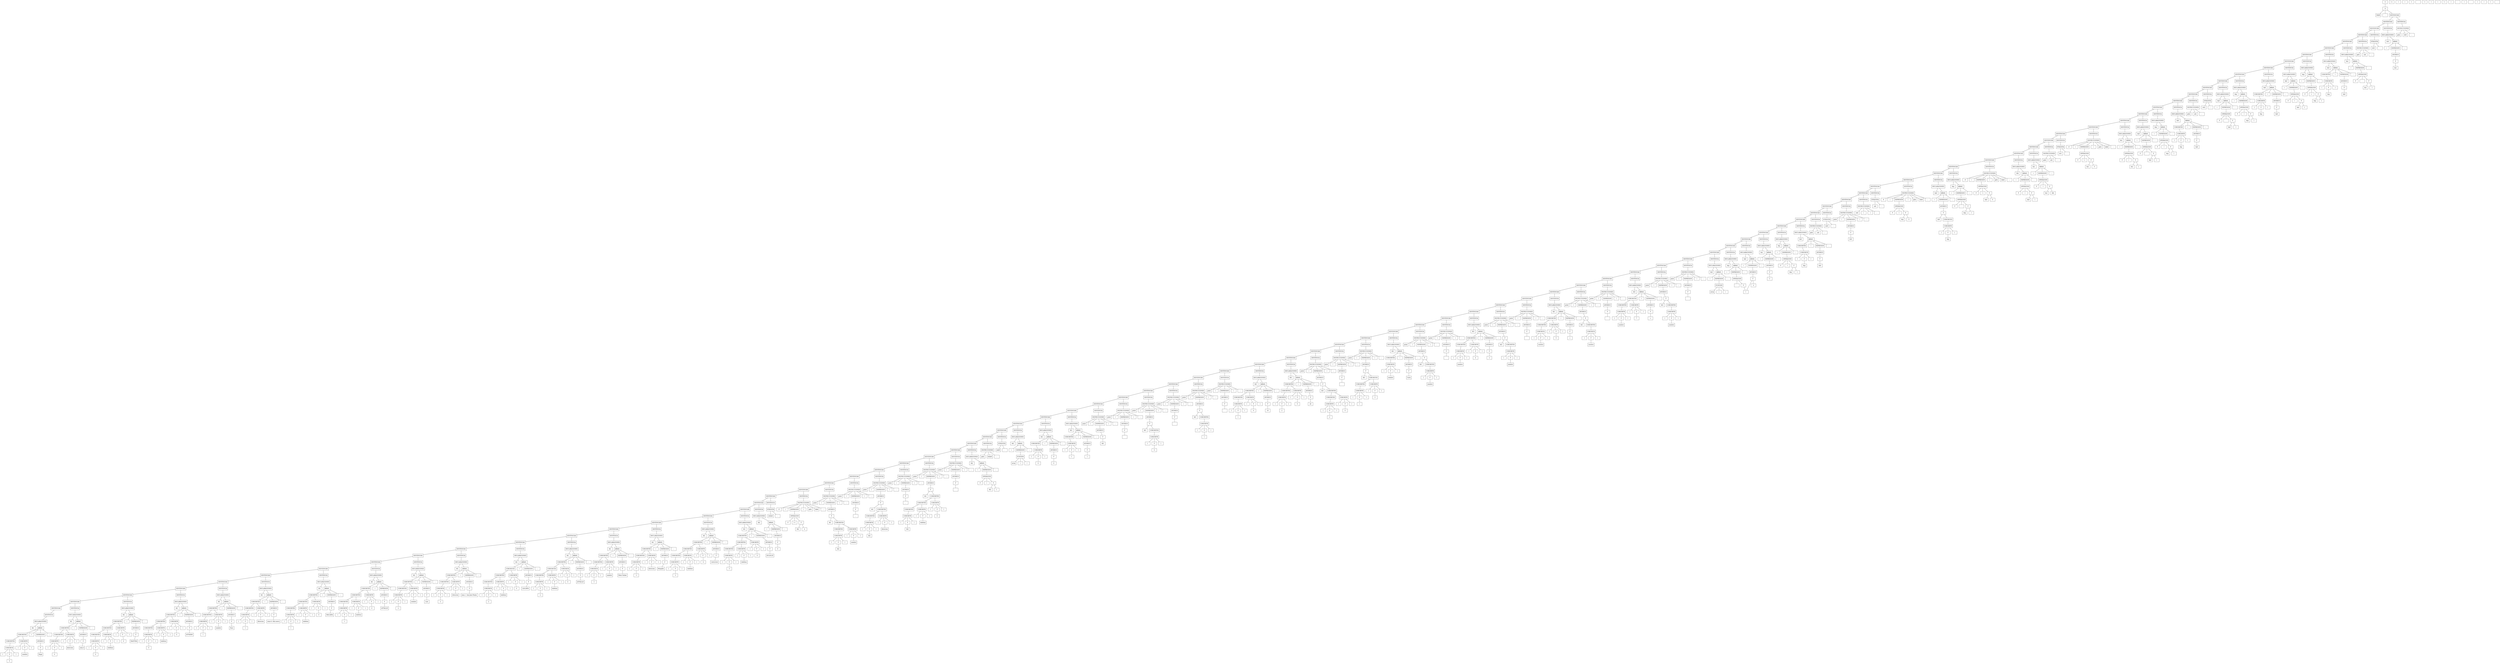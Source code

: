 graph ""{ node [shape=box];

n001;
n001 [label="0"] ;
n002;
n002 [label="["] ;
n003 [label="F"] ;
n003 -- n001;
n004 [label="]"] ;
n005 [label="CORCHETE"] ;
n005 -- n002;
n005 -- n003;
n005 -- n004;
n006;
n006 [label="nombre"] ;
n007;
n007 [label="["] ;
n008 [label="F"] ;
n008 -- n006;
n009 [label="]"] ;
n0010 [label="CORCHETES"] ;
n0010 -- n005;
n0011 [label="CORCHETE"] ;
n0011 -- n007;
n0011 -- n008;
n0011 -- n009;
n0012;
n0012 [label="Hugo"] ;
n0013;
n0013 [label="F"] ;
n0013 -- n0012;
n0014;
n0014 [label="ATOMICO"] ;
n0014 -- n0013;
n0015 [label="CORCHETES"] ;
n0015 -- n0010;
n0015 -- n0011;
n0016 [label="="] ;
n0017 [label="EXPRESION"] ;
n0017 -- n0014;
n0018 [label=";"] ;
n0019 [label="$t1"] ;
n0020 [label="ARRAY_"] ;
n0020 -- n0015;
n0020 -- n0016;
n0020 -- n0017;
n0020 -- n0018;
n0022 [label="DECLARACIONES"] ;
n0022 -- n0019;
n0022 -- n0020;
n0024 [label="SENTENCIA"] ;
n0024 -- n0022;
n0025;
n0025 [label="0"] ;
n0026;
n0026 [label="["] ;
n0027 [label="F"] ;
n0027 -- n0025;
n0028 [label="]"] ;
n0029 [label="CORCHETE"] ;
n0029 -- n0026;
n0029 -- n0027;
n0029 -- n0028;
n0030;
n0030 [label="direccion"] ;
n0031;
n0031 [label="["] ;
n0032 [label="F"] ;
n0032 -- n0030;
n0033 [label="]"] ;
n0034 [label="CORCHETES"] ;
n0034 -- n0029;
n0035 [label="CORCHETE"] ;
n0035 -- n0031;
n0035 -- n0032;
n0035 -- n0033;
n0036;
n0036 [label="zona 4"] ;
n0037;
n0037 [label="F"] ;
n0037 -- n0036;
n0038;
n0038 [label="ATOMICO"] ;
n0038 -- n0037;
n0039 [label="CORCHETES"] ;
n0039 -- n0034;
n0039 -- n0035;
n0040 [label="="] ;
n0041 [label="EXPRESION"] ;
n0041 -- n0038;
n0042 [label=";"] ;
n0043 [label="$t1"] ;
n0044 [label="ARRAY_"] ;
n0044 -- n0039;
n0044 -- n0040;
n0044 -- n0041;
n0044 -- n0042;
n0046 [label="DECLARACIONES"] ;
n0046 -- n0043;
n0046 -- n0044;
n0048 [label="SENTENCIAS"] ;
n0048 -- n0024;
n0049 [label="SENTENCIA"] ;
n0049 -- n0046;
n0050;
n0050 [label="0"] ;
n0051;
n0051 [label="["] ;
n0052 [label="F"] ;
n0052 -- n0050;
n0053 [label="]"] ;
n0054 [label="CORCHETE"] ;
n0054 -- n0051;
n0054 -- n0052;
n0054 -- n0053;
n0055;
n0055 [label="telefono"] ;
n0056;
n0056 [label="["] ;
n0057 [label="F"] ;
n0057 -- n0055;
n0058 [label="]"] ;
n0059 [label="CORCHETES"] ;
n0059 -- n0054;
n0060 [label="CORCHETE"] ;
n0060 -- n0056;
n0060 -- n0057;
n0060 -- n0058;
n0061;
n0061 [label="0"] ;
n0062;
n0062 [label="["] ;
n0063 [label="F"] ;
n0063 -- n0061;
n0064 [label="]"] ;
n0065 [label="CORCHETES"] ;
n0065 -- n0059;
n0065 -- n0060;
n0066 [label="CORCHETE"] ;
n0066 -- n0062;
n0066 -- n0063;
n0066 -- n0064;
n0067;
n0067 [label="56457854"] ;
n0068;
n0068 [label="F"] ;
n0068 -- n0067;
n0069;
n0069 [label="ATOMICO"] ;
n0069 -- n0068;
n0070 [label="CORCHETES"] ;
n0070 -- n0065;
n0070 -- n0066;
n0071 [label="="] ;
n0072 [label="EXPRESION"] ;
n0072 -- n0069;
n0073 [label=";"] ;
n0074 [label="$t1"] ;
n0075 [label="ARRAY_"] ;
n0075 -- n0070;
n0075 -- n0071;
n0075 -- n0072;
n0075 -- n0073;
n0077 [label="DECLARACIONES"] ;
n0077 -- n0074;
n0077 -- n0075;
n0079 [label="SENTENCIAS"] ;
n0079 -- n0048;
n0079 -- n0049;
n0080 [label="SENTENCIA"] ;
n0080 -- n0077;
n0081;
n0081 [label="0"] ;
n0082;
n0082 [label="["] ;
n0083 [label="F"] ;
n0083 -- n0081;
n0084 [label="]"] ;
n0085 [label="CORCHETE"] ;
n0085 -- n0082;
n0085 -- n0083;
n0085 -- n0084;
n0086;
n0086 [label="telefono"] ;
n0087;
n0087 [label="["] ;
n0088 [label="F"] ;
n0088 -- n0086;
n0089 [label="]"] ;
n0090 [label="CORCHETES"] ;
n0090 -- n0085;
n0091 [label="CORCHETE"] ;
n0091 -- n0087;
n0091 -- n0088;
n0091 -- n0089;
n0092;
n0092 [label="0"] ;
n0093;
n0093 [label="["] ;
n0094 [label="F"] ;
n0094 -- n0092;
n0095 [label="]"] ;
n0096 [label="CORCHETES"] ;
n0096 -- n0090;
n0096 -- n0091;
n0097 [label="CORCHETE"] ;
n0097 -- n0093;
n0097 -- n0094;
n0097 -- n0095;
n0098;
n0098 [label="45784565"] ;
n0099;
n0099 [label="F"] ;
n0099 -- n0098;
n00100;
n00100 [label="ATOMICO"] ;
n00100 -- n0099;
n00101 [label="CORCHETES"] ;
n00101 -- n0096;
n00101 -- n0097;
n00102 [label="="] ;
n00103 [label="EXPRESION"] ;
n00103 -- n00100;
n00104 [label=";"] ;
n00105 [label="$t1"] ;
n00106 [label="ARRAY_"] ;
n00106 -- n00101;
n00106 -- n00102;
n00106 -- n00103;
n00106 -- n00104;
n00108 [label="DECLARACIONES"] ;
n00108 -- n00105;
n00108 -- n00106;
n00110 [label="SENTENCIAS"] ;
n00110 -- n0079;
n00110 -- n0080;
n00111 [label="SENTENCIA"] ;
n00111 -- n00108;
n00112;
n00112 [label="1"] ;
n00113;
n00113 [label="["] ;
n00114 [label="F"] ;
n00114 -- n00112;
n00115 [label="]"] ;
n00116 [label="CORCHETE"] ;
n00116 -- n00113;
n00116 -- n00114;
n00116 -- n00115;
n00117;
n00117 [label="nombre"] ;
n00118;
n00118 [label="["] ;
n00119 [label="F"] ;
n00119 -- n00117;
n00120 [label="]"] ;
n00121 [label="CORCHETES"] ;
n00121 -- n00116;
n00122 [label="CORCHETE"] ;
n00122 -- n00118;
n00122 -- n00119;
n00122 -- n00120;
n00123;
n00123 [label="Paco"] ;
n00124;
n00124 [label="F"] ;
n00124 -- n00123;
n00125;
n00125 [label="ATOMICO"] ;
n00125 -- n00124;
n00126 [label="CORCHETES"] ;
n00126 -- n00121;
n00126 -- n00122;
n00127 [label="="] ;
n00128 [label="EXPRESION"] ;
n00128 -- n00125;
n00129 [label=";"] ;
n00130 [label="$t1"] ;
n00131 [label="ARRAY_"] ;
n00131 -- n00126;
n00131 -- n00127;
n00131 -- n00128;
n00131 -- n00129;
n00133 [label="DECLARACIONES"] ;
n00133 -- n00130;
n00133 -- n00131;
n00135 [label="SENTENCIAS"] ;
n00135 -- n00110;
n00135 -- n00111;
n00136 [label="SENTENCIA"] ;
n00136 -- n00133;
n00137;
n00137 [label="1"] ;
n00138;
n00138 [label="["] ;
n00139 [label="F"] ;
n00139 -- n00137;
n00140 [label="]"] ;
n00141 [label="CORCHETE"] ;
n00141 -- n00138;
n00141 -- n00139;
n00141 -- n00140;
n00142;
n00142 [label="direccion"] ;
n00143;
n00143 [label="["] ;
n00144 [label="F"] ;
n00144 -- n00142;
n00145 [label="]"] ;
n00146 [label="CORCHETES"] ;
n00146 -- n00141;
n00147 [label="CORCHETE"] ;
n00147 -- n00143;
n00147 -- n00144;
n00147 -- n00145;
n00148;
n00148 [label="zona 8, villa nueva"] ;
n00149;
n00149 [label="F"] ;
n00149 -- n00148;
n00150;
n00150 [label="ATOMICO"] ;
n00150 -- n00149;
n00151 [label="CORCHETES"] ;
n00151 -- n00146;
n00151 -- n00147;
n00152 [label="="] ;
n00153 [label="EXPRESION"] ;
n00153 -- n00150;
n00154 [label=";"] ;
n00155 [label="$t1"] ;
n00156 [label="ARRAY_"] ;
n00156 -- n00151;
n00156 -- n00152;
n00156 -- n00153;
n00156 -- n00154;
n00158 [label="DECLARACIONES"] ;
n00158 -- n00155;
n00158 -- n00156;
n00160 [label="SENTENCIAS"] ;
n00160 -- n00135;
n00160 -- n00136;
n00161 [label="SENTENCIA"] ;
n00161 -- n00158;
n00162;
n00162 [label="1"] ;
n00163;
n00163 [label="["] ;
n00164 [label="F"] ;
n00164 -- n00162;
n00165 [label="]"] ;
n00166 [label="CORCHETE"] ;
n00166 -- n00163;
n00166 -- n00164;
n00166 -- n00165;
n00167;
n00167 [label="telefono"] ;
n00168;
n00168 [label="["] ;
n00169 [label="F"] ;
n00169 -- n00167;
n00170 [label="]"] ;
n00171 [label="CORCHETES"] ;
n00171 -- n00166;
n00172 [label="CORCHETE"] ;
n00172 -- n00168;
n00172 -- n00169;
n00172 -- n00170;
n00173;
n00173 [label="0"] ;
n00174;
n00174 [label="["] ;
n00175 [label="F"] ;
n00175 -- n00173;
n00176 [label="]"] ;
n00177 [label="CORCHETES"] ;
n00177 -- n00171;
n00177 -- n00172;
n00178 [label="CORCHETE"] ;
n00178 -- n00174;
n00178 -- n00175;
n00178 -- n00176;
n00179;
n00179 [label="56412854"] ;
n00180;
n00180 [label="F"] ;
n00180 -- n00179;
n00181;
n00181 [label="ATOMICO"] ;
n00181 -- n00180;
n00182 [label="CORCHETES"] ;
n00182 -- n00177;
n00182 -- n00178;
n00183 [label="="] ;
n00184 [label="EXPRESION"] ;
n00184 -- n00181;
n00185 [label=";"] ;
n00186 [label="$t1"] ;
n00187 [label="ARRAY_"] ;
n00187 -- n00182;
n00187 -- n00183;
n00187 -- n00184;
n00187 -- n00185;
n00189 [label="DECLARACIONES"] ;
n00189 -- n00186;
n00189 -- n00187;
n00191 [label="SENTENCIAS"] ;
n00191 -- n00160;
n00191 -- n00161;
n00192 [label="SENTENCIA"] ;
n00192 -- n00189;
n00193;
n00193 [label="1"] ;
n00194;
n00194 [label="["] ;
n00195 [label="F"] ;
n00195 -- n00193;
n00196 [label="]"] ;
n00197 [label="CORCHETE"] ;
n00197 -- n00194;
n00197 -- n00195;
n00197 -- n00196;
n00198;
n00198 [label="telefono"] ;
n00199;
n00199 [label="["] ;
n00200 [label="F"] ;
n00200 -- n00198;
n00201 [label="]"] ;
n00202 [label="CORCHETES"] ;
n00202 -- n00197;
n00203 [label="CORCHETE"] ;
n00203 -- n00199;
n00203 -- n00200;
n00203 -- n00201;
n00204;
n00204 [label="0"] ;
n00205;
n00205 [label="["] ;
n00206 [label="F"] ;
n00206 -- n00204;
n00207 [label="]"] ;
n00208 [label="CORCHETES"] ;
n00208 -- n00202;
n00208 -- n00203;
n00209 [label="CORCHETE"] ;
n00209 -- n00205;
n00209 -- n00206;
n00209 -- n00207;
n00210;
n00210 [label="45784125"] ;
n00211;
n00211 [label="F"] ;
n00211 -- n00210;
n00212;
n00212 [label="ATOMICO"] ;
n00212 -- n00211;
n00213 [label="CORCHETES"] ;
n00213 -- n00208;
n00213 -- n00209;
n00214 [label="="] ;
n00215 [label="EXPRESION"] ;
n00215 -- n00212;
n00216 [label=";"] ;
n00217 [label="$t1"] ;
n00218 [label="ARRAY_"] ;
n00218 -- n00213;
n00218 -- n00214;
n00218 -- n00215;
n00218 -- n00216;
n00220 [label="DECLARACIONES"] ;
n00220 -- n00217;
n00220 -- n00218;
n00222 [label="SENTENCIAS"] ;
n00222 -- n00191;
n00222 -- n00192;
n00223 [label="SENTENCIA"] ;
n00223 -- n00220;
n00224;
n00224 [label="2"] ;
n00225;
n00225 [label="["] ;
n00226 [label="F"] ;
n00226 -- n00224;
n00227 [label="]"] ;
n00228 [label="CORCHETE"] ;
n00228 -- n00225;
n00228 -- n00226;
n00228 -- n00227;
n00229;
n00229 [label="nombre"] ;
n00230;
n00230 [label="["] ;
n00231 [label="F"] ;
n00231 -- n00229;
n00232 [label="]"] ;
n00233 [label="CORCHETES"] ;
n00233 -- n00228;
n00234 [label="CORCHETE"] ;
n00234 -- n00230;
n00234 -- n00231;
n00234 -- n00232;
n00235;
n00235 [label="Luis"] ;
n00236;
n00236 [label="F"] ;
n00236 -- n00235;
n00237;
n00237 [label="ATOMICO"] ;
n00237 -- n00236;
n00238 [label="CORCHETES"] ;
n00238 -- n00233;
n00238 -- n00234;
n00239 [label="="] ;
n00240 [label="EXPRESION"] ;
n00240 -- n00237;
n00241 [label=";"] ;
n00242 [label="$t1"] ;
n00243 [label="ARRAY_"] ;
n00243 -- n00238;
n00243 -- n00239;
n00243 -- n00240;
n00243 -- n00241;
n00245 [label="DECLARACIONES"] ;
n00245 -- n00242;
n00245 -- n00243;
n00247 [label="SENTENCIAS"] ;
n00247 -- n00222;
n00247 -- n00223;
n00248 [label="SENTENCIA"] ;
n00248 -- n00245;
n00249;
n00249 [label="2"] ;
n00250;
n00250 [label="["] ;
n00251 [label="F"] ;
n00251 -- n00249;
n00252 [label="]"] ;
n00253 [label="CORCHETE"] ;
n00253 -- n00250;
n00253 -- n00251;
n00253 -- n00252;
n00254;
n00254 [label="direccion"] ;
n00255;
n00255 [label="["] ;
n00256 [label="F"] ;
n00256 -- n00254;
n00257 [label="]"] ;
n00258 [label="CORCHETES"] ;
n00258 -- n00253;
n00259 [label="CORCHETE"] ;
n00259 -- n00255;
n00259 -- n00256;
n00259 -- n00257;
n00260;
n00260 [label="zona 1, San Jose Pinula "] ;
n00261;
n00261 [label="F"] ;
n00261 -- n00260;
n00262;
n00262 [label="ATOMICO"] ;
n00262 -- n00261;
n00263 [label="CORCHETES"] ;
n00263 -- n00258;
n00263 -- n00259;
n00264 [label="="] ;
n00265 [label="EXPRESION"] ;
n00265 -- n00262;
n00266 [label=";"] ;
n00267 [label="$t1"] ;
n00268 [label="ARRAY_"] ;
n00268 -- n00263;
n00268 -- n00264;
n00268 -- n00265;
n00268 -- n00266;
n00270 [label="DECLARACIONES"] ;
n00270 -- n00267;
n00270 -- n00268;
n00272 [label="SENTENCIAS"] ;
n00272 -- n00247;
n00272 -- n00248;
n00273 [label="SENTENCIA"] ;
n00273 -- n00270;
n00274;
n00274 [label="2"] ;
n00275;
n00275 [label="["] ;
n00276 [label="F"] ;
n00276 -- n00274;
n00277 [label="]"] ;
n00278 [label="CORCHETE"] ;
n00278 -- n00275;
n00278 -- n00276;
n00278 -- n00277;
n00279;
n00279 [label="telefono"] ;
n00280;
n00280 [label="["] ;
n00281 [label="F"] ;
n00281 -- n00279;
n00282 [label="]"] ;
n00283 [label="CORCHETES"] ;
n00283 -- n00278;
n00284 [label="CORCHETE"] ;
n00284 -- n00280;
n00284 -- n00281;
n00284 -- n00282;
n00285;
n00285 [label="0"] ;
n00286;
n00286 [label="["] ;
n00287 [label="F"] ;
n00287 -- n00285;
n00288 [label="]"] ;
n00289 [label="CORCHETES"] ;
n00289 -- n00283;
n00289 -- n00284;
n00290 [label="CORCHETE"] ;
n00290 -- n00286;
n00290 -- n00287;
n00290 -- n00288;
n00291;
n00291 [label="12412854"] ;
n00292;
n00292 [label="F"] ;
n00292 -- n00291;
n00293;
n00293 [label="ATOMICO"] ;
n00293 -- n00292;
n00294 [label="CORCHETES"] ;
n00294 -- n00289;
n00294 -- n00290;
n00295 [label="="] ;
n00296 [label="EXPRESION"] ;
n00296 -- n00293;
n00297 [label=";"] ;
n00298 [label="$t1"] ;
n00299 [label="ARRAY_"] ;
n00299 -- n00294;
n00299 -- n00295;
n00299 -- n00296;
n00299 -- n00297;
n00301 [label="DECLARACIONES"] ;
n00301 -- n00298;
n00301 -- n00299;
n00303 [label="SENTENCIAS"] ;
n00303 -- n00272;
n00303 -- n00273;
n00304 [label="SENTENCIA"] ;
n00304 -- n00301;
n00305;
n00305 [label="2"] ;
n00306;
n00306 [label="["] ;
n00307 [label="F"] ;
n00307 -- n00305;
n00308 [label="]"] ;
n00309 [label="CORCHETE"] ;
n00309 -- n00306;
n00309 -- n00307;
n00309 -- n00308;
n00310;
n00310 [label="telefono"] ;
n00311;
n00311 [label="["] ;
n00312 [label="F"] ;
n00312 -- n00310;
n00313 [label="]"] ;
n00314 [label="CORCHETES"] ;
n00314 -- n00309;
n00315 [label="CORCHETE"] ;
n00315 -- n00311;
n00315 -- n00312;
n00315 -- n00313;
n00316;
n00316 [label="0"] ;
n00317;
n00317 [label="["] ;
n00318 [label="F"] ;
n00318 -- n00316;
n00319 [label="]"] ;
n00320 [label="CORCHETES"] ;
n00320 -- n00314;
n00320 -- n00315;
n00321 [label="CORCHETE"] ;
n00321 -- n00317;
n00321 -- n00318;
n00321 -- n00319;
n00322;
n00322 [label="45784125"] ;
n00323;
n00323 [label="F"] ;
n00323 -- n00322;
n00324;
n00324 [label="ATOMICO"] ;
n00324 -- n00323;
n00325 [label="CORCHETES"] ;
n00325 -- n00320;
n00325 -- n00321;
n00326 [label="="] ;
n00327 [label="EXPRESION"] ;
n00327 -- n00324;
n00328 [label=";"] ;
n00329 [label="$t1"] ;
n00330 [label="ARRAY_"] ;
n00330 -- n00325;
n00330 -- n00326;
n00330 -- n00327;
n00330 -- n00328;
n00332 [label="DECLARACIONES"] ;
n00332 -- n00329;
n00332 -- n00330;
n00334 [label="SENTENCIAS"] ;
n00334 -- n00303;
n00334 -- n00304;
n00335 [label="SENTENCIA"] ;
n00335 -- n00332;
n00336;
n00336 [label="3"] ;
n00337;
n00337 [label="["] ;
n00338 [label="F"] ;
n00338 -- n00336;
n00339 [label="]"] ;
n00340 [label="CORCHETE"] ;
n00340 -- n00337;
n00340 -- n00338;
n00340 -- n00339;
n00341;
n00341 [label="nombre"] ;
n00342;
n00342 [label="["] ;
n00343 [label="F"] ;
n00343 -- n00341;
n00344 [label="]"] ;
n00345 [label="CORCHETES"] ;
n00345 -- n00340;
n00346 [label="CORCHETE"] ;
n00346 -- n00342;
n00346 -- n00343;
n00346 -- n00344;
n00347;
n00347 [label="Peter Parker"] ;
n00348;
n00348 [label="F"] ;
n00348 -- n00347;
n00349;
n00349 [label="ATOMICO"] ;
n00349 -- n00348;
n00350 [label="CORCHETES"] ;
n00350 -- n00345;
n00350 -- n00346;
n00351 [label="="] ;
n00352 [label="EXPRESION"] ;
n00352 -- n00349;
n00353 [label=";"] ;
n00354 [label="$t1"] ;
n00355 [label="ARRAY_"] ;
n00355 -- n00350;
n00355 -- n00351;
n00355 -- n00352;
n00355 -- n00353;
n00357 [label="DECLARACIONES"] ;
n00357 -- n00354;
n00357 -- n00355;
n00359 [label="SENTENCIAS"] ;
n00359 -- n00334;
n00359 -- n00335;
n00360 [label="SENTENCIA"] ;
n00360 -- n00357;
n00361;
n00361 [label="3"] ;
n00362;
n00362 [label="["] ;
n00363 [label="F"] ;
n00363 -- n00361;
n00364 [label="]"] ;
n00365 [label="CORCHETE"] ;
n00365 -- n00362;
n00365 -- n00363;
n00365 -- n00364;
n00366;
n00366 [label="direccion"] ;
n00367;
n00367 [label="["] ;
n00368 [label="F"] ;
n00368 -- n00366;
n00369 [label="]"] ;
n00370 [label="CORCHETES"] ;
n00370 -- n00365;
n00371 [label="CORCHETE"] ;
n00371 -- n00367;
n00371 -- n00368;
n00371 -- n00369;
n00372;
n00372 [label="Petapolis"] ;
n00373;
n00373 [label="F"] ;
n00373 -- n00372;
n00374;
n00374 [label="ATOMICO"] ;
n00374 -- n00373;
n00375 [label="CORCHETES"] ;
n00375 -- n00370;
n00375 -- n00371;
n00376 [label="="] ;
n00377 [label="EXPRESION"] ;
n00377 -- n00374;
n00378 [label=";"] ;
n00379 [label="$t1"] ;
n00380 [label="ARRAY_"] ;
n00380 -- n00375;
n00380 -- n00376;
n00380 -- n00377;
n00380 -- n00378;
n00382 [label="DECLARACIONES"] ;
n00382 -- n00379;
n00382 -- n00380;
n00384 [label="SENTENCIAS"] ;
n00384 -- n00359;
n00384 -- n00360;
n00385 [label="SENTENCIA"] ;
n00385 -- n00382;
n00386;
n00386 [label="3"] ;
n00387;
n00387 [label="["] ;
n00388 [label="F"] ;
n00388 -- n00386;
n00389 [label="]"] ;
n00390 [label="CORCHETE"] ;
n00390 -- n00387;
n00390 -- n00388;
n00390 -- n00389;
n00391;
n00391 [label="telefono"] ;
n00392;
n00392 [label="["] ;
n00393 [label="F"] ;
n00393 -- n00391;
n00394 [label="]"] ;
n00395 [label="CORCHETES"] ;
n00395 -- n00390;
n00396 [label="CORCHETE"] ;
n00396 -- n00392;
n00396 -- n00393;
n00396 -- n00394;
n00397;
n00397 [label="0"] ;
n00398;
n00398 [label="["] ;
n00399 [label="F"] ;
n00399 -- n00397;
n00400 [label="]"] ;
n00401 [label="CORCHETES"] ;
n00401 -- n00395;
n00401 -- n00396;
n00402 [label="CORCHETE"] ;
n00402 -- n00398;
n00402 -- n00399;
n00402 -- n00400;
n00403;
n00403 [label="12412124"] ;
n00404;
n00404 [label="F"] ;
n00404 -- n00403;
n00405;
n00405 [label="ATOMICO"] ;
n00405 -- n00404;
n00406 [label="CORCHETES"] ;
n00406 -- n00401;
n00406 -- n00402;
n00407 [label="="] ;
n00408 [label="EXPRESION"] ;
n00408 -- n00405;
n00409 [label=";"] ;
n00410 [label="$t1"] ;
n00411 [label="ARRAY_"] ;
n00411 -- n00406;
n00411 -- n00407;
n00411 -- n00408;
n00411 -- n00409;
n00413 [label="DECLARACIONES"] ;
n00413 -- n00410;
n00413 -- n00411;
n00415 [label="SENTENCIAS"] ;
n00415 -- n00384;
n00415 -- n00385;
n00416 [label="SENTENCIA"] ;
n00416 -- n00413;
n00417;
n00417 [label="3"] ;
n00418;
n00418 [label="["] ;
n00419 [label="F"] ;
n00419 -- n00417;
n00420 [label="]"] ;
n00421 [label="CORCHETE"] ;
n00421 -- n00418;
n00421 -- n00419;
n00421 -- n00420;
n00422;
n00422 [label="telefono"] ;
n00423;
n00423 [label="["] ;
n00424 [label="F"] ;
n00424 -- n00422;
n00425 [label="]"] ;
n00426 [label="CORCHETES"] ;
n00426 -- n00421;
n00427 [label="CORCHETE"] ;
n00427 -- n00423;
n00427 -- n00424;
n00427 -- n00425;
n00428;
n00428 [label="0"] ;
n00429;
n00429 [label="["] ;
n00430 [label="F"] ;
n00430 -- n00428;
n00431 [label="]"] ;
n00432 [label="CORCHETES"] ;
n00432 -- n00426;
n00432 -- n00427;
n00433 [label="CORCHETE"] ;
n00433 -- n00429;
n00433 -- n00430;
n00433 -- n00431;
n00434;
n00434 [label="45124125"] ;
n00435;
n00435 [label="F"] ;
n00435 -- n00434;
n00436;
n00436 [label="ATOMICO"] ;
n00436 -- n00435;
n00437 [label="CORCHETES"] ;
n00437 -- n00432;
n00437 -- n00433;
n00438 [label="="] ;
n00439 [label="EXPRESION"] ;
n00439 -- n00436;
n00440 [label=";"] ;
n00441 [label="$t1"] ;
n00442 [label="ARRAY_"] ;
n00442 -- n00437;
n00442 -- n00438;
n00442 -- n00439;
n00442 -- n00440;
n00444 [label="DECLARACIONES"] ;
n00444 -- n00441;
n00444 -- n00442;
n00446 [label="SENTENCIAS"] ;
n00446 -- n00415;
n00446 -- n00416;
n00447 [label="SENTENCIA"] ;
n00447 -- n00444;
n00448;
n00448 [label="0"] ;
n00449;
n00449 [label="F"] ;
n00449 -- n00448;
n00450;
n00450 [label="ATOMICO"] ;
n00450 -- n00449;
n00451 [label="="] ;
n00452 [label="EXPRESION"] ;
n00452 -- n00450;
n00453 [label=";"] ;
n00455 [label="$t2"] ;
n00456 [label="ARRAY_"] ;
n00456 -- n00451;
n00456 -- n00452;
n00456 -- n00453;
n00458 [label="DECLARACIONES"] ;
n00458 -- n00455;
n00458 -- n00456;
n00460 [label="SENTENCIAS"] ;
n00460 -- n00446;
n00460 -- n00447;
n00461 [label="SENTENCIA"] ;
n00461 -- n00458;
n00463 [label="while0"] ;
n00464 [label=":"] ;
n00465 [label="ETIQUETA"] ;
n00465 -- n00463;
n00465 -- n00464;
n00467 [label="SENTENCIAS"] ;
n00467 -- n00460;
n00467 -- n00461;
n00468 [label="SENTENCIA"] ;
n00468 -- n00465;
n00469;
n00469 [label="$t2"] ;
n00470;
n00470 [label=">="] ;
n00471;
n00471 [label="4"] ;
n00472 [label="F"] ;
n00473 [label=">="] ;
n00474 [label="F"] ;
n00474 -- n00469;
n00474 -- n00471;
n00475;
n00475 [label="OPERACION"] ;
n00475 -- n00472;
n00475 -- n00473;
n00475 -- n00474;
n00476 [label="if"] ;
n00477 [label="("] ;
n00478 [label="EXPRESION"] ;
n00479 [label=")"] ;
n00480 [label="goto"] ;
n00481 [label="label"] ;
n00482 [label=";"] ;
n00478 -- n00475;
n00483 [label="INSTRUCCIONES"] ;
n00483 -- n00476;
n00483 -- n00477;
n00483 -- n00478;
n00483 -- n00479;
n00483 -- n00480;
n00483 -- n00481;
n00483 -- n00482;
n00485 [label="SENTENCIAS"] ;
n00485 -- n00467;
n00485 -- n00468;
n00486 [label="SENTENCIA"] ;
n00486 -- n00483;
n00487;
n00487 [label="$t2"] ;
n00488;
n00488 [label="["] ;
n00489 [label="F"] ;
n00489 -- n00487;
n00490 [label="]"] ;
n00491 [label="CORCHETE"] ;
n00491 -- n00488;
n00491 -- n00489;
n00491 -- n00490;
n00492;
n00492 [label="nombre"] ;
n00493;
n00493 [label="["] ;
n00494 [label="F"] ;
n00494 -- n00492;
n00495 [label="]"] ;
n00496 [label="CORCHETES"] ;
n00496 -- n00491;
n00497 [label="CORCHETE"] ;
n00497 -- n00493;
n00497 -- n00494;
n00497 -- n00495;
n00499 [label="$t1"] ;
n00500 [label="CORCHETES"] ;
n00500 -- n00496;
n00500 -- n00497;
n00501;
n00501 [label="F"] ;
n00501 -- n00499;
n00501 -- n00500;
n00502;
n00502 [label="ATOMICO"] ;
n00502 -- n00501;
n00503 [label="print"] ;
n00504 [label="("] ;
n00505 [label="EXPRESION"] ;
n00506 [label=")"] ;
n00507 [label=";"] ;
n00505 -- n00502;
n00508 [label="INSTRUCCIONES"] ;
n00508 -- n00503;
n00508 -- n00504;
n00508 -- n00505;
n00508 -- n00506;
n00508 -- n00507;
n00510 [label="SENTENCIAS"] ;
n00510 -- n00485;
n00510 -- n00486;
n00511 [label="SENTENCIA"] ;
n00511 -- n00508;
n00512;
n00512 [label=","] ;
n00513;
n00513 [label="F"] ;
n00513 -- n00512;
n00514;
n00514 [label="ATOMICO"] ;
n00514 -- n00513;
n00515 [label="print"] ;
n00516 [label="("] ;
n00517 [label="EXPRESION"] ;
n00518 [label=")"] ;
n00519 [label=";"] ;
n00517 -- n00514;
n00520 [label="INSTRUCCIONES"] ;
n00520 -- n00515;
n00520 -- n00516;
n00520 -- n00517;
n00520 -- n00518;
n00520 -- n00519;
n00522 [label="SENTENCIAS"] ;
n00522 -- n00510;
n00522 -- n00511;
n00523 [label="SENTENCIA"] ;
n00523 -- n00520;
n00524;
n00524 [label="$t2"] ;
n00525;
n00525 [label="["] ;
n00526 [label="F"] ;
n00526 -- n00524;
n00527 [label="]"] ;
n00528 [label="CORCHETE"] ;
n00528 -- n00525;
n00528 -- n00526;
n00528 -- n00527;
n00529;
n00529 [label="direccion"] ;
n00530;
n00530 [label="["] ;
n00531 [label="F"] ;
n00531 -- n00529;
n00532 [label="]"] ;
n00533 [label="CORCHETES"] ;
n00533 -- n00528;
n00534 [label="CORCHETE"] ;
n00534 -- n00530;
n00534 -- n00531;
n00534 -- n00532;
n00536 [label="$t1"] ;
n00537 [label="CORCHETES"] ;
n00537 -- n00533;
n00537 -- n00534;
n00538;
n00538 [label="F"] ;
n00538 -- n00536;
n00538 -- n00537;
n00539;
n00539 [label="ATOMICO"] ;
n00539 -- n00538;
n00540 [label="print"] ;
n00541 [label="("] ;
n00542 [label="EXPRESION"] ;
n00543 [label=")"] ;
n00544 [label=";"] ;
n00542 -- n00539;
n00545 [label="INSTRUCCIONES"] ;
n00545 -- n00540;
n00545 -- n00541;
n00545 -- n00542;
n00545 -- n00543;
n00545 -- n00544;
n00547 [label="SENTENCIAS"] ;
n00547 -- n00522;
n00547 -- n00523;
n00548 [label="SENTENCIA"] ;
n00548 -- n00545;
n00549;
n00549 [label=","] ;
n00550;
n00550 [label="F"] ;
n00550 -- n00549;
n00551;
n00551 [label="ATOMICO"] ;
n00551 -- n00550;
n00552 [label="print"] ;
n00553 [label="("] ;
n00554 [label="EXPRESION"] ;
n00555 [label=")"] ;
n00556 [label=";"] ;
n00554 -- n00551;
n00557 [label="INSTRUCCIONES"] ;
n00557 -- n00552;
n00557 -- n00553;
n00557 -- n00554;
n00557 -- n00555;
n00557 -- n00556;
n00559 [label="SENTENCIAS"] ;
n00559 -- n00547;
n00559 -- n00548;
n00560 [label="SENTENCIA"] ;
n00560 -- n00557;
n00561;
n00561 [label="$t2"] ;
n00562;
n00562 [label="["] ;
n00563 [label="F"] ;
n00563 -- n00561;
n00564 [label="]"] ;
n00565 [label="CORCHETE"] ;
n00565 -- n00562;
n00565 -- n00563;
n00565 -- n00564;
n00566;
n00566 [label="telefono"] ;
n00567;
n00567 [label="["] ;
n00568 [label="F"] ;
n00568 -- n00566;
n00569 [label="]"] ;
n00570 [label="CORCHETES"] ;
n00570 -- n00565;
n00571 [label="CORCHETE"] ;
n00571 -- n00567;
n00571 -- n00568;
n00571 -- n00569;
n00572;
n00572 [label="0"] ;
n00573;
n00573 [label="["] ;
n00574 [label="F"] ;
n00574 -- n00572;
n00575 [label="]"] ;
n00576 [label="CORCHETES"] ;
n00576 -- n00570;
n00576 -- n00571;
n00577 [label="CORCHETE"] ;
n00577 -- n00573;
n00577 -- n00574;
n00577 -- n00575;
n00579 [label="$t1"] ;
n00580 [label="CORCHETES"] ;
n00580 -- n00576;
n00580 -- n00577;
n00581;
n00581 [label="F"] ;
n00581 -- n00579;
n00581 -- n00580;
n00582;
n00582 [label="ATOMICO"] ;
n00582 -- n00581;
n00583 [label="print"] ;
n00584 [label="("] ;
n00585 [label="EXPRESION"] ;
n00586 [label=")"] ;
n00587 [label=";"] ;
n00585 -- n00582;
n00588 [label="INSTRUCCIONES"] ;
n00588 -- n00583;
n00588 -- n00584;
n00588 -- n00585;
n00588 -- n00586;
n00588 -- n00587;
n00590 [label="SENTENCIAS"] ;
n00590 -- n00559;
n00590 -- n00560;
n00591 [label="SENTENCIA"] ;
n00591 -- n00588;
n00592;
n00592 [label="\n"] ;
n00593;
n00593 [label="F"] ;
n00593 -- n00592;
n00594;
n00594 [label="ATOMICO"] ;
n00594 -- n00593;
n00595 [label="print"] ;
n00596 [label="("] ;
n00597 [label="EXPRESION"] ;
n00598 [label=")"] ;
n00599 [label=";"] ;
n00597 -- n00594;
n00600 [label="INSTRUCCIONES"] ;
n00600 -- n00595;
n00600 -- n00596;
n00600 -- n00597;
n00600 -- n00598;
n00600 -- n00599;
n00602 [label="SENTENCIAS"] ;
n00602 -- n00590;
n00602 -- n00591;
n00603 [label="SENTENCIA"] ;
n00603 -- n00600;
n00604;
n00604 [label="$t2"] ;
n00605;
n00605 [label="+"] ;
n00606;
n00606 [label="1"] ;
n00607 [label="F"] ;
n00608 [label="+"] ;
n00609 [label="F"] ;
n00609 -- n00604;
n00609 -- n00606;
n00610;
n00610 [label="OPERACION"] ;
n00610 -- n00607;
n00610 -- n00608;
n00610 -- n00609;
n00611 [label="="] ;
n00612 [label="EXPRESION"] ;
n00612 -- n00610;
n00613 [label=";"] ;
n00615 [label="$t2"] ;
n00616 [label="ARRAY_"] ;
n00616 -- n00611;
n00616 -- n00612;
n00616 -- n00613;
n00618 [label="DECLARACIONES"] ;
n00618 -- n00615;
n00618 -- n00616;
n00620 [label="SENTENCIAS"] ;
n00620 -- n00602;
n00620 -- n00603;
n00621 [label="SENTENCIA"] ;
n00621 -- n00618;
n00623 [label="goto"] ;
n00624 [label="while0"] ;
n00625 [label=";"] ;
n00626 [label="INSTRUCCIONES"] ;
n00626 -- n00623;
n00626 -- n00624;
n00626 -- n00625;
n00628 [label="SENTENCIAS"] ;
n00628 -- n00620;
n00628 -- n00621;
n00629 [label="SENTENCIA"] ;
n00629 -- n00626;
n00631 [label="end0"] ;
n00632 [label=":"] ;
n00633 [label="ETIQUETA"] ;
n00633 -- n00631;
n00633 -- n00632;
n00635 [label="SENTENCIAS"] ;
n00635 -- n00628;
n00635 -- n00629;
n00636 [label="SENTENCIA"] ;
n00636 -- n00633;
n00638;
n00638 [label="array"] ;
n00639;
n00639 [label="("] ;
n00640;
n00640 [label=")"] ;
n00641;
n00641 [label="FUNCION"] ;
n00641 -- n00638;
n00641 -- n00639;
n00641 -- n00640;
n00642 [label="="] ;
n00643 [label="EXPRESION"] ;
n00643 -- n00641;
n00644 [label=";"] ;
n00646 [label="$t3"] ;
n00647 [label="ARRAY_"] ;
n00647 -- n00642;
n00647 -- n00643;
n00647 -- n00644;
n00649 [label="DECLARACIONES"] ;
n00649 -- n00646;
n00649 -- n00647;
n00651 [label="SENTENCIAS"] ;
n00651 -- n00635;
n00651 -- n00636;
n00652 [label="SENTENCIA"] ;
n00652 -- n00649;
n00653;
n00653 [label="0"] ;
n00654;
n00654 [label="["] ;
n00655 [label="F"] ;
n00655 -- n00653;
n00656 [label="]"] ;
n00657 [label="CORCHETE"] ;
n00657 -- n00654;
n00657 -- n00655;
n00657 -- n00656;
n00658;
n00658 [label="0"] ;
n00659;
n00659 [label="F"] ;
n00659 -- n00658;
n00660;
n00660 [label="ATOMICO"] ;
n00660 -- n00659;
n00661 [label="CORCHETES"] ;
n00661 -- n00657;
n00662 [label="="] ;
n00663 [label="EXPRESION"] ;
n00663 -- n00660;
n00664 [label=";"] ;
n00665 [label="$t3"] ;
n00666 [label="ARRAY_"] ;
n00666 -- n00661;
n00666 -- n00662;
n00666 -- n00663;
n00666 -- n00664;
n00668 [label="DECLARACIONES"] ;
n00668 -- n00665;
n00668 -- n00666;
n00670 [label="SENTENCIAS"] ;
n00670 -- n00651;
n00670 -- n00652;
n00671 [label="SENTENCIA"] ;
n00671 -- n00668;
n00672;
n00672 [label="1"] ;
n00673;
n00673 [label="["] ;
n00674 [label="F"] ;
n00674 -- n00672;
n00675 [label="]"] ;
n00676 [label="CORCHETE"] ;
n00676 -- n00673;
n00676 -- n00674;
n00676 -- n00675;
n00677;
n00677 [label="1"] ;
n00678;
n00678 [label="F"] ;
n00678 -- n00677;
n00679;
n00679 [label="ATOMICO"] ;
n00679 -- n00678;
n00680 [label="CORCHETES"] ;
n00680 -- n00676;
n00681 [label="="] ;
n00682 [label="EXPRESION"] ;
n00682 -- n00679;
n00683 [label=";"] ;
n00684 [label="$t3"] ;
n00685 [label="ARRAY_"] ;
n00685 -- n00680;
n00685 -- n00681;
n00685 -- n00682;
n00685 -- n00683;
n00687 [label="DECLARACIONES"] ;
n00687 -- n00684;
n00687 -- n00685;
n00689 [label="SENTENCIAS"] ;
n00689 -- n00670;
n00689 -- n00671;
n00690 [label="SENTENCIA"] ;
n00690 -- n00687;
n00691;
n00691 [label="$t3"] ;
n00692;
n00692 [label="F"] ;
n00692 -- n00691;
n00693;
n00693 [label="ATOMICO"] ;
n00693 -- n00692;
n00694 [label="print"] ;
n00695 [label="("] ;
n00696 [label="EXPRESION"] ;
n00697 [label=")"] ;
n00698 [label=";"] ;
n00696 -- n00693;
n00699 [label="INSTRUCCIONES"] ;
n00699 -- n00694;
n00699 -- n00695;
n00699 -- n00696;
n00699 -- n00697;
n00699 -- n00698;
n00701 [label="SENTENCIAS"] ;
n00701 -- n00689;
n00701 -- n00690;
n00702 [label="SENTENCIA"] ;
n00702 -- n00699;
n00703;
n00703 [label="\n"] ;
n00704;
n00704 [label="F"] ;
n00704 -- n00703;
n00705;
n00705 [label="ATOMICO"] ;
n00705 -- n00704;
n00706 [label="print"] ;
n00707 [label="("] ;
n00708 [label="EXPRESION"] ;
n00709 [label=")"] ;
n00710 [label=";"] ;
n00708 -- n00705;
n00711 [label="INSTRUCCIONES"] ;
n00711 -- n00706;
n00711 -- n00707;
n00711 -- n00708;
n00711 -- n00709;
n00711 -- n00710;
n00713 [label="SENTENCIAS"] ;
n00713 -- n00701;
n00713 -- n00702;
n00714 [label="SENTENCIA"] ;
n00714 -- n00711;
n00715;
n00715 [label="0"] ;
n00716;
n00716 [label="["] ;
n00717 [label="F"] ;
n00717 -- n00715;
n00718 [label="]"] ;
n00719 [label="CORCHETE"] ;
n00719 -- n00716;
n00719 -- n00717;
n00719 -- n00718;
n00721 [label="$t3"] ;
n00722 [label="CORCHETES"] ;
n00722 -- n00719;
n00723;
n00723 [label="F"] ;
n00723 -- n00721;
n00723 -- n00722;
n00724;
n00724 [label="ATOMICO"] ;
n00724 -- n00723;
n00725 [label="print"] ;
n00726 [label="("] ;
n00727 [label="EXPRESION"] ;
n00728 [label=")"] ;
n00729 [label=";"] ;
n00727 -- n00724;
n00730 [label="INSTRUCCIONES"] ;
n00730 -- n00725;
n00730 -- n00726;
n00730 -- n00727;
n00730 -- n00728;
n00730 -- n00729;
n00732 [label="SENTENCIAS"] ;
n00732 -- n00713;
n00732 -- n00714;
n00733 [label="SENTENCIA"] ;
n00733 -- n00730;
n00734;
n00734 [label="\n"] ;
n00735;
n00735 [label="F"] ;
n00735 -- n00734;
n00736;
n00736 [label="ATOMICO"] ;
n00736 -- n00735;
n00737 [label="print"] ;
n00738 [label="("] ;
n00739 [label="EXPRESION"] ;
n00740 [label=")"] ;
n00741 [label=";"] ;
n00739 -- n00736;
n00742 [label="INSTRUCCIONES"] ;
n00742 -- n00737;
n00742 -- n00738;
n00742 -- n00739;
n00742 -- n00740;
n00742 -- n00741;
n00744 [label="SENTENCIAS"] ;
n00744 -- n00732;
n00744 -- n00733;
n00745 [label="SENTENCIA"] ;
n00745 -- n00742;
n00746;
n00746 [label="1"] ;
n00747;
n00747 [label="["] ;
n00748 [label="F"] ;
n00748 -- n00746;
n00749 [label="]"] ;
n00750 [label="CORCHETE"] ;
n00750 -- n00747;
n00750 -- n00748;
n00750 -- n00749;
n00752 [label="$t3"] ;
n00753 [label="CORCHETES"] ;
n00753 -- n00750;
n00754;
n00754 [label="F"] ;
n00754 -- n00752;
n00754 -- n00753;
n00755;
n00755 [label="ATOMICO"] ;
n00755 -- n00754;
n00756 [label="print"] ;
n00757 [label="("] ;
n00758 [label="EXPRESION"] ;
n00759 [label=")"] ;
n00760 [label=";"] ;
n00758 -- n00755;
n00761 [label="INSTRUCCIONES"] ;
n00761 -- n00756;
n00761 -- n00757;
n00761 -- n00758;
n00761 -- n00759;
n00761 -- n00760;
n00763 [label="SENTENCIAS"] ;
n00763 -- n00744;
n00763 -- n00745;
n00764 [label="SENTENCIA"] ;
n00764 -- n00761;
n00765;
n00765 [label="\n"] ;
n00766;
n00766 [label="F"] ;
n00766 -- n00765;
n00767;
n00767 [label="ATOMICO"] ;
n00767 -- n00766;
n00768 [label="print"] ;
n00769 [label="("] ;
n00770 [label="EXPRESION"] ;
n00771 [label=")"] ;
n00772 [label=";"] ;
n00770 -- n00767;
n00773 [label="INSTRUCCIONES"] ;
n00773 -- n00768;
n00773 -- n00769;
n00773 -- n00770;
n00773 -- n00771;
n00773 -- n00772;
n00775 [label="SENTENCIAS"] ;
n00775 -- n00763;
n00775 -- n00764;
n00776 [label="SENTENCIA"] ;
n00776 -- n00773;
n00777;
n00777 [label="1"] ;
n00778;
n00778 [label="["] ;
n00779 [label="F"] ;
n00779 -- n00777;
n00780 [label="]"] ;
n00781 [label="CORCHETE"] ;
n00781 -- n00778;
n00781 -- n00779;
n00781 -- n00780;
n00782;
n00782 [label="0"] ;
n00783;
n00783 [label="["] ;
n00784 [label="F"] ;
n00784 -- n00782;
n00785 [label="]"] ;
n00786 [label="CORCHETES"] ;
n00786 -- n00781;
n00787 [label="CORCHETE"] ;
n00787 -- n00783;
n00787 -- n00784;
n00787 -- n00785;
n00788;
n00788 [label="10"] ;
n00789;
n00789 [label="F"] ;
n00789 -- n00788;
n00790;
n00790 [label="ATOMICO"] ;
n00790 -- n00789;
n00791 [label="CORCHETES"] ;
n00791 -- n00786;
n00791 -- n00787;
n00792 [label="="] ;
n00793 [label="EXPRESION"] ;
n00793 -- n00790;
n00794 [label=";"] ;
n00795 [label="$t3"] ;
n00796 [label="ARRAY_"] ;
n00796 -- n00791;
n00796 -- n00792;
n00796 -- n00793;
n00796 -- n00794;
n00798 [label="DECLARACIONES"] ;
n00798 -- n00795;
n00798 -- n00796;
n00800 [label="SENTENCIAS"] ;
n00800 -- n00775;
n00800 -- n00776;
n00801 [label="SENTENCIA"] ;
n00801 -- n00798;
n00802;
n00802 [label="2"] ;
n00803;
n00803 [label="["] ;
n00804 [label="F"] ;
n00804 -- n00802;
n00805 [label="]"] ;
n00806 [label="CORCHETE"] ;
n00806 -- n00803;
n00806 -- n00804;
n00806 -- n00805;
n00807;
n00807 [label="0"] ;
n00808;
n00808 [label="["] ;
n00809 [label="F"] ;
n00809 -- n00807;
n00810 [label="]"] ;
n00811 [label="CORCHETES"] ;
n00811 -- n00806;
n00812 [label="CORCHETE"] ;
n00812 -- n00808;
n00812 -- n00809;
n00812 -- n00810;
n00813;
n00813 [label="20"] ;
n00814;
n00814 [label="F"] ;
n00814 -- n00813;
n00815;
n00815 [label="ATOMICO"] ;
n00815 -- n00814;
n00816 [label="CORCHETES"] ;
n00816 -- n00811;
n00816 -- n00812;
n00817 [label="="] ;
n00818 [label="EXPRESION"] ;
n00818 -- n00815;
n00819 [label=";"] ;
n00820 [label="$t3"] ;
n00821 [label="ARRAY_"] ;
n00821 -- n00816;
n00821 -- n00817;
n00821 -- n00818;
n00821 -- n00819;
n00823 [label="DECLARACIONES"] ;
n00823 -- n00820;
n00823 -- n00821;
n00825 [label="SENTENCIAS"] ;
n00825 -- n00800;
n00825 -- n00801;
n00826 [label="SENTENCIA"] ;
n00826 -- n00823;
n00827;
n00827 [label="2"] ;
n00828;
n00828 [label="["] ;
n00829 [label="F"] ;
n00829 -- n00827;
n00830 [label="]"] ;
n00831 [label="CORCHETE"] ;
n00831 -- n00828;
n00831 -- n00829;
n00831 -- n00830;
n00832;
n00832 [label="0"] ;
n00833;
n00833 [label="["] ;
n00834 [label="F"] ;
n00834 -- n00832;
n00835 [label="]"] ;
n00836 [label="CORCHETES"] ;
n00836 -- n00831;
n00837 [label="CORCHETE"] ;
n00837 -- n00833;
n00837 -- n00834;
n00837 -- n00835;
n00839 [label="$t3"] ;
n00840 [label="CORCHETES"] ;
n00840 -- n00836;
n00840 -- n00837;
n00841;
n00841 [label="F"] ;
n00841 -- n00839;
n00841 -- n00840;
n00842;
n00842 [label="ATOMICO"] ;
n00842 -- n00841;
n00843 [label="print"] ;
n00844 [label="("] ;
n00845 [label="EXPRESION"] ;
n00846 [label=")"] ;
n00847 [label=";"] ;
n00845 -- n00842;
n00848 [label="INSTRUCCIONES"] ;
n00848 -- n00843;
n00848 -- n00844;
n00848 -- n00845;
n00848 -- n00846;
n00848 -- n00847;
n00850 [label="SENTENCIAS"] ;
n00850 -- n00825;
n00850 -- n00826;
n00851 [label="SENTENCIA"] ;
n00851 -- n00848;
n00852;
n00852 [label="\n"] ;
n00853;
n00853 [label="F"] ;
n00853 -- n00852;
n00854;
n00854 [label="ATOMICO"] ;
n00854 -- n00853;
n00855 [label="print"] ;
n00856 [label="("] ;
n00857 [label="EXPRESION"] ;
n00858 [label=")"] ;
n00859 [label=";"] ;
n00857 -- n00854;
n00860 [label="INSTRUCCIONES"] ;
n00860 -- n00855;
n00860 -- n00856;
n00860 -- n00857;
n00860 -- n00858;
n00860 -- n00859;
n00862 [label="SENTENCIAS"] ;
n00862 -- n00850;
n00862 -- n00851;
n00863 [label="SENTENCIA"] ;
n00863 -- n00860;
n00864;
n00864 [label="1"] ;
n00865;
n00865 [label="["] ;
n00866 [label="F"] ;
n00866 -- n00864;
n00867 [label="]"] ;
n00868 [label="CORCHETE"] ;
n00868 -- n00865;
n00868 -- n00866;
n00868 -- n00867;
n00869;
n00869 [label="3"] ;
n00870;
n00870 [label="["] ;
n00871 [label="F"] ;
n00871 -- n00869;
n00872 [label="]"] ;
n00873 [label="CORCHETES"] ;
n00873 -- n00868;
n00874 [label="CORCHETE"] ;
n00874 -- n00870;
n00874 -- n00871;
n00874 -- n00872;
n00876 [label="$t3"] ;
n00877 [label="CORCHETES"] ;
n00877 -- n00873;
n00877 -- n00874;
n00878;
n00878 [label="F"] ;
n00878 -- n00876;
n00878 -- n00877;
n00879;
n00879 [label="ATOMICO"] ;
n00879 -- n00878;
n00880 [label="print"] ;
n00881 [label="("] ;
n00882 [label="EXPRESION"] ;
n00883 [label=")"] ;
n00884 [label=";"] ;
n00882 -- n00879;
n00885 [label="INSTRUCCIONES"] ;
n00885 -- n00880;
n00885 -- n00881;
n00885 -- n00882;
n00885 -- n00883;
n00885 -- n00884;
n00887 [label="SENTENCIAS"] ;
n00887 -- n00862;
n00887 -- n00863;
n00888 [label="SENTENCIA"] ;
n00888 -- n00885;
n00889;
n00889 [label="nombre"] ;
n00890;
n00890 [label="["] ;
n00891 [label="F"] ;
n00891 -- n00889;
n00892 [label="]"] ;
n00893 [label="CORCHETE"] ;
n00893 -- n00890;
n00893 -- n00891;
n00893 -- n00892;
n00894;
n00894 [label="Carla"] ;
n00895;
n00895 [label="F"] ;
n00895 -- n00894;
n00896;
n00896 [label="ATOMICO"] ;
n00896 -- n00895;
n00897 [label="CORCHETES"] ;
n00897 -- n00893;
n00898 [label="="] ;
n00899 [label="EXPRESION"] ;
n00899 -- n00896;
n00900 [label=";"] ;
n00901 [label="$t3"] ;
n00902 [label="ARRAY_"] ;
n00902 -- n00897;
n00902 -- n00898;
n00902 -- n00899;
n00902 -- n00900;
n00904 [label="DECLARACIONES"] ;
n00904 -- n00901;
n00904 -- n00902;
n00906 [label="SENTENCIAS"] ;
n00906 -- n00887;
n00906 -- n00888;
n00907 [label="SENTENCIA"] ;
n00907 -- n00904;
n00908;
n00908 [label="nombre"] ;
n00909;
n00909 [label="["] ;
n00910 [label="F"] ;
n00910 -- n00908;
n00911 [label="]"] ;
n00912 [label="CORCHETE"] ;
n00912 -- n00909;
n00912 -- n00910;
n00912 -- n00911;
n00914 [label="$t3"] ;
n00915 [label="CORCHETES"] ;
n00915 -- n00912;
n00916;
n00916 [label="F"] ;
n00916 -- n00914;
n00916 -- n00915;
n00917;
n00917 [label="ATOMICO"] ;
n00917 -- n00916;
n00918 [label="print"] ;
n00919 [label="("] ;
n00920 [label="EXPRESION"] ;
n00921 [label=")"] ;
n00922 [label=";"] ;
n00920 -- n00917;
n00923 [label="INSTRUCCIONES"] ;
n00923 -- n00918;
n00923 -- n00919;
n00923 -- n00920;
n00923 -- n00921;
n00923 -- n00922;
n00925 [label="SENTENCIAS"] ;
n00925 -- n00906;
n00925 -- n00907;
n00926 [label="SENTENCIA"] ;
n00926 -- n00923;
n00927;
n00927 [label="\n"] ;
n00928;
n00928 [label="F"] ;
n00928 -- n00927;
n00929;
n00929 [label="ATOMICO"] ;
n00929 -- n00928;
n00930 [label="print"] ;
n00931 [label="("] ;
n00932 [label="EXPRESION"] ;
n00933 [label=")"] ;
n00934 [label=";"] ;
n00932 -- n00929;
n00935 [label="INSTRUCCIONES"] ;
n00935 -- n00930;
n00935 -- n00931;
n00935 -- n00932;
n00935 -- n00933;
n00935 -- n00934;
n00937 [label="SENTENCIAS"] ;
n00937 -- n00925;
n00937 -- n00926;
n00938 [label="SENTENCIA"] ;
n00938 -- n00935;
n00939;
n00939 [label="nombre"] ;
n00940;
n00940 [label="["] ;
n00941 [label="F"] ;
n00941 -- n00939;
n00942 [label="]"] ;
n00943 [label="CORCHETE"] ;
n00943 -- n00940;
n00943 -- n00941;
n00943 -- n00942;
n00944;
n00944 [label="4"] ;
n00945;
n00945 [label="["] ;
n00946 [label="F"] ;
n00946 -- n00944;
n00947 [label="]"] ;
n00948 [label="CORCHETES"] ;
n00948 -- n00943;
n00949 [label="CORCHETE"] ;
n00949 -- n00945;
n00949 -- n00946;
n00949 -- n00947;
n00950;
n00950 [label="o"] ;
n00951;
n00951 [label="F"] ;
n00951 -- n00950;
n00952;
n00952 [label="ATOMICO"] ;
n00952 -- n00951;
n00953 [label="CORCHETES"] ;
n00953 -- n00948;
n00953 -- n00949;
n00954 [label="="] ;
n00955 [label="EXPRESION"] ;
n00955 -- n00952;
n00956 [label=";"] ;
n00957 [label="$t3"] ;
n00958 [label="ARRAY_"] ;
n00958 -- n00953;
n00958 -- n00954;
n00958 -- n00955;
n00958 -- n00956;
n00960 [label="DECLARACIONES"] ;
n00960 -- n00957;
n00960 -- n00958;
n00962 [label="SENTENCIAS"] ;
n00962 -- n00937;
n00962 -- n00938;
n00963 [label="SENTENCIA"] ;
n00963 -- n00960;
n00964;
n00964 [label="nombre"] ;
n00965;
n00965 [label="["] ;
n00966 [label="F"] ;
n00966 -- n00964;
n00967 [label="]"] ;
n00968 [label="CORCHETE"] ;
n00968 -- n00965;
n00968 -- n00966;
n00968 -- n00967;
n00970 [label="$t3"] ;
n00971 [label="CORCHETES"] ;
n00971 -- n00968;
n00972;
n00972 [label="F"] ;
n00972 -- n00970;
n00972 -- n00971;
n00973;
n00973 [label="ATOMICO"] ;
n00973 -- n00972;
n00974 [label="print"] ;
n00975 [label="("] ;
n00976 [label="EXPRESION"] ;
n00977 [label=")"] ;
n00978 [label=";"] ;
n00976 -- n00973;
n00979 [label="INSTRUCCIONES"] ;
n00979 -- n00974;
n00979 -- n00975;
n00979 -- n00976;
n00979 -- n00977;
n00979 -- n00978;
n00981 [label="SENTENCIAS"] ;
n00981 -- n00962;
n00981 -- n00963;
n00982 [label="SENTENCIA"] ;
n00982 -- n00979;
n00983;
n00983 [label="\n"] ;
n00984;
n00984 [label="F"] ;
n00984 -- n00983;
n00985;
n00985 [label="ATOMICO"] ;
n00985 -- n00984;
n00986 [label="print"] ;
n00987 [label="("] ;
n00988 [label="EXPRESION"] ;
n00989 [label=")"] ;
n00990 [label=";"] ;
n00988 -- n00985;
n00991 [label="INSTRUCCIONES"] ;
n00991 -- n00986;
n00991 -- n00987;
n00991 -- n00988;
n00991 -- n00989;
n00991 -- n00990;
n00993 [label="SENTENCIAS"] ;
n00993 -- n00981;
n00993 -- n00982;
n00994 [label="SENTENCIA"] ;
n00994 -- n00991;
n00995;
n00995 [label="nombre"] ;
n00996;
n00996 [label="["] ;
n00997 [label="F"] ;
n00997 -- n00995;
n00998 [label="]"] ;
n00999 [label="CORCHETE"] ;
n00999 -- n00996;
n00999 -- n00997;
n00999 -- n00998;
n001000;
n001000 [label="5"] ;
n001001;
n001001 [label="["] ;
n001002 [label="F"] ;
n001002 -- n001000;
n001003 [label="]"] ;
n001004 [label="CORCHETES"] ;
n001004 -- n00999;
n001005 [label="CORCHETE"] ;
n001005 -- n001001;
n001005 -- n001002;
n001005 -- n001003;
n001006;
n001006 [label="s"] ;
n001007;
n001007 [label="F"] ;
n001007 -- n001006;
n001008;
n001008 [label="ATOMICO"] ;
n001008 -- n001007;
n001009 [label="CORCHETES"] ;
n001009 -- n001004;
n001009 -- n001005;
n001010 [label="="] ;
n001011 [label="EXPRESION"] ;
n001011 -- n001008;
n001012 [label=";"] ;
n001013 [label="$t3"] ;
n001014 [label="ARRAY_"] ;
n001014 -- n001009;
n001014 -- n001010;
n001014 -- n001011;
n001014 -- n001012;
n001016 [label="DECLARACIONES"] ;
n001016 -- n001013;
n001016 -- n001014;
n001018 [label="SENTENCIAS"] ;
n001018 -- n00993;
n001018 -- n00994;
n001019 [label="SENTENCIA"] ;
n001019 -- n001016;
n001020;
n001020 [label="nombre"] ;
n001021;
n001021 [label="["] ;
n001022 [label="F"] ;
n001022 -- n001020;
n001023 [label="]"] ;
n001024 [label="CORCHETE"] ;
n001024 -- n001021;
n001024 -- n001022;
n001024 -- n001023;
n001026 [label="$t3"] ;
n001027 [label="CORCHETES"] ;
n001027 -- n001024;
n001028;
n001028 [label="F"] ;
n001028 -- n001026;
n001028 -- n001027;
n001029;
n001029 [label="ATOMICO"] ;
n001029 -- n001028;
n001030 [label="print"] ;
n001031 [label="("] ;
n001032 [label="EXPRESION"] ;
n001033 [label=")"] ;
n001034 [label=";"] ;
n001032 -- n001029;
n001035 [label="INSTRUCCIONES"] ;
n001035 -- n001030;
n001035 -- n001031;
n001035 -- n001032;
n001035 -- n001033;
n001035 -- n001034;
n001037 [label="SENTENCIAS"] ;
n001037 -- n001018;
n001037 -- n001019;
n001038 [label="SENTENCIA"] ;
n001038 -- n001035;
n001039;
n001039 [label="\n"] ;
n001040;
n001040 [label="F"] ;
n001040 -- n001039;
n001041;
n001041 [label="ATOMICO"] ;
n001041 -- n001040;
n001042 [label="print"] ;
n001043 [label="("] ;
n001044 [label="EXPRESION"] ;
n001045 [label=")"] ;
n001046 [label=";"] ;
n001044 -- n001041;
n001047 [label="INSTRUCCIONES"] ;
n001047 -- n001042;
n001047 -- n001043;
n001047 -- n001044;
n001047 -- n001045;
n001047 -- n001046;
n001049 [label="SENTENCIAS"] ;
n001049 -- n001037;
n001049 -- n001038;
n001050 [label="SENTENCIA"] ;
n001050 -- n001047;
n001051;
n001051 [label="nombre"] ;
n001052;
n001052 [label="["] ;
n001053 [label="F"] ;
n001053 -- n001051;
n001054 [label="]"] ;
n001055 [label="CORCHETE"] ;
n001055 -- n001052;
n001055 -- n001053;
n001055 -- n001054;
n001056;
n001056 [label="7"] ;
n001057;
n001057 [label="["] ;
n001058 [label="F"] ;
n001058 -- n001056;
n001059 [label="]"] ;
n001060 [label="CORCHETES"] ;
n001060 -- n001055;
n001061 [label="CORCHETE"] ;
n001061 -- n001057;
n001061 -- n001058;
n001061 -- n001059;
n001062;
n001062 [label="s"] ;
n001063;
n001063 [label="F"] ;
n001063 -- n001062;
n001064;
n001064 [label="ATOMICO"] ;
n001064 -- n001063;
n001065 [label="CORCHETES"] ;
n001065 -- n001060;
n001065 -- n001061;
n001066 [label="="] ;
n001067 [label="EXPRESION"] ;
n001067 -- n001064;
n001068 [label=";"] ;
n001069 [label="$t3"] ;
n001070 [label="ARRAY_"] ;
n001070 -- n001065;
n001070 -- n001066;
n001070 -- n001067;
n001070 -- n001068;
n001072 [label="DECLARACIONES"] ;
n001072 -- n001069;
n001072 -- n001070;
n001074 [label="SENTENCIAS"] ;
n001074 -- n001049;
n001074 -- n001050;
n001075 [label="SENTENCIA"] ;
n001075 -- n001072;
n001076;
n001076 [label="nombre"] ;
n001077;
n001077 [label="["] ;
n001078 [label="F"] ;
n001078 -- n001076;
n001079 [label="]"] ;
n001080 [label="CORCHETE"] ;
n001080 -- n001077;
n001080 -- n001078;
n001080 -- n001079;
n001082 [label="$t3"] ;
n001083 [label="CORCHETES"] ;
n001083 -- n001080;
n001084;
n001084 [label="F"] ;
n001084 -- n001082;
n001084 -- n001083;
n001085;
n001085 [label="ATOMICO"] ;
n001085 -- n001084;
n001086 [label="print"] ;
n001087 [label="("] ;
n001088 [label="EXPRESION"] ;
n001089 [label=")"] ;
n001090 [label=";"] ;
n001088 -- n001085;
n001091 [label="INSTRUCCIONES"] ;
n001091 -- n001086;
n001091 -- n001087;
n001091 -- n001088;
n001091 -- n001089;
n001091 -- n001090;
n001093 [label="SENTENCIAS"] ;
n001093 -- n001074;
n001093 -- n001075;
n001094 [label="SENTENCIA"] ;
n001094 -- n001091;
n001095;
n001095 [label="\n"] ;
n001096;
n001096 [label="F"] ;
n001096 -- n001095;
n001097;
n001097 [label="ATOMICO"] ;
n001097 -- n001096;
n001098 [label="print"] ;
n001099 [label="("] ;
n001100 [label="EXPRESION"] ;
n001101 [label=")"] ;
n001102 [label=";"] ;
n001100 -- n001097;
n001103 [label="INSTRUCCIONES"] ;
n001103 -- n001098;
n001103 -- n001099;
n001103 -- n001100;
n001103 -- n001101;
n001103 -- n001102;
n001105 [label="SENTENCIAS"] ;
n001105 -- n001093;
n001105 -- n001094;
n001106 [label="SENTENCIA"] ;
n001106 -- n001103;
n001108;
n001108 [label="array"] ;
n001109;
n001109 [label="("] ;
n001110;
n001110 [label=")"] ;
n001111;
n001111 [label="FUNCION"] ;
n001111 -- n001108;
n001111 -- n001109;
n001111 -- n001110;
n001112 [label="="] ;
n001113 [label="EXPRESION"] ;
n001113 -- n001111;
n001114 [label=";"] ;
n001116 [label="$s0"] ;
n001117 [label="ARRAY_"] ;
n001117 -- n001112;
n001117 -- n001113;
n001117 -- n001114;
n001119 [label="DECLARACIONES"] ;
n001119 -- n001116;
n001119 -- n001117;
n001121 [label="SENTENCIAS"] ;
n001121 -- n001105;
n001121 -- n001106;
n001122 [label="SENTENCIA"] ;
n001122 -- n001119;
n001123;
n001123 [label="1"] ;
n001124;
n001124 [label="-"] ;
n001125;
n001125 [label="F"] ;
n001125 -- n001123;
n001126;
n001126 [label="OPERACION"] ;
n001126 -- n001124;
n001126 -- n001125;
n001127 [label="="] ;
n001128 [label="EXPRESION"] ;
n001128 -- n001126;
n001129 [label=";"] ;
n001131 [label="$sp"] ;
n001132 [label="ARRAY_"] ;
n001132 -- n001127;
n001132 -- n001128;
n001132 -- n001129;
n001134 [label="DECLARACIONES"] ;
n001134 -- n001131;
n001134 -- n001132;
n001136 [label="SENTENCIAS"] ;
n001136 -- n001121;
n001136 -- n001122;
n001137 [label="SENTENCIA"] ;
n001137 -- n001134;
n001138;
n001138 [label="2"] ;
n001139;
n001139 [label="F"] ;
n001139 -- n001123;
n001139 -- n001138;
n001140;
n001140 [label="ATOMICO"] ;
n001140 -- n001139;
n001141 [label="="] ;
n001142 [label="EXPRESION"] ;
n001142 -- n001140;
n001143 [label=";"] ;
n001145 [label="$a0"] ;
n001146 [label="ARRAY_"] ;
n001146 -- n001141;
n001146 -- n001142;
n001146 -- n001143;
n001148 [label="DECLARACIONES"] ;
n001148 -- n001145;
n001148 -- n001146;
n001150 [label="SENTENCIAS"] ;
n001150 -- n001136;
n001150 -- n001137;
n001151 [label="SENTENCIA"] ;
n001151 -- n001148;
n001152;
n001152 [label="3"] ;
n001153;
n001153 [label="F"] ;
n001153 -- n001152;
n001154;
n001154 [label="ATOMICO"] ;
n001154 -- n001153;
n001155 [label="="] ;
n001156 [label="EXPRESION"] ;
n001156 -- n001154;
n001157 [label=";"] ;
n001159 [label="$a1"] ;
n001160 [label="ARRAY_"] ;
n001160 -- n001155;
n001160 -- n001156;
n001160 -- n001157;
n001162 [label="DECLARACIONES"] ;
n001162 -- n001159;
n001162 -- n001160;
n001164 [label="SENTENCIAS"] ;
n001164 -- n001150;
n001164 -- n001151;
n001165 [label="SENTENCIA"] ;
n001165 -- n001162;
n001166;
n001166 [label="$sp"] ;
n001167;
n001167 [label="+"] ;
n001168;
n001168 [label="1"] ;
n001169 [label="F"] ;
n001170 [label="+"] ;
n001171 [label="F"] ;
n001171 -- n001166;
n001171 -- n001168;
n001172;
n001172 [label="OPERACION"] ;
n001172 -- n001169;
n001172 -- n001170;
n001172 -- n001171;
n001173 [label="="] ;
n001174 [label="EXPRESION"] ;
n001174 -- n001172;
n001175 [label=";"] ;
n001177 [label="$sp"] ;
n001178 [label="ARRAY_"] ;
n001178 -- n001173;
n001178 -- n001174;
n001178 -- n001175;
n001180 [label="DECLARACIONES"] ;
n001180 -- n001177;
n001180 -- n001178;
n001182 [label="SENTENCIAS"] ;
n001182 -- n001164;
n001182 -- n001165;
n001183 [label="SENTENCIA"] ;
n001183 -- n001180;
n001184;
n001184 [label="$sp"] ;
n001185;
n001185 [label="["] ;
n001186 [label="F"] ;
n001186 -- n001184;
n001187 [label="]"] ;
n001188 [label="CORCHETE"] ;
n001188 -- n001185;
n001188 -- n001186;
n001188 -- n001187;
n001189;
n001189 [label="$a0"] ;
n001190;
n001190 [label="F"] ;
n001190 -- n001189;
n001191;
n001191 [label="ATOMICO"] ;
n001191 -- n001190;
n001192 [label="CORCHETES"] ;
n001192 -- n001188;
n001193 [label="="] ;
n001194 [label="EXPRESION"] ;
n001194 -- n001191;
n001195 [label=";"] ;
n001196 [label="$s0"] ;
n001197 [label="ARRAY_"] ;
n001197 -- n001192;
n001197 -- n001193;
n001197 -- n001194;
n001197 -- n001195;
n001199 [label="DECLARACIONES"] ;
n001199 -- n001196;
n001199 -- n001197;
n001201 [label="SENTENCIAS"] ;
n001201 -- n001182;
n001201 -- n001183;
n001202 [label="SENTENCIA"] ;
n001202 -- n001199;
n001204 [label="goto"] ;
n001205 [label="ack"] ;
n001206 [label=";"] ;
n001207 [label="INSTRUCCIONES"] ;
n001207 -- n001204;
n001207 -- n001205;
n001207 -- n001206;
n001209 [label="SENTENCIAS"] ;
n001209 -- n001201;
n001209 -- n001202;
n001210 [label="SENTENCIA"] ;
n001210 -- n001207;
n001212 [label="ret0"] ;
n001213 [label=":"] ;
n001214 [label="ETIQUETA"] ;
n001214 -- n001212;
n001214 -- n001213;
n001216 [label="SENTENCIAS"] ;
n001216 -- n001209;
n001216 -- n001210;
n001217 [label="SENTENCIA"] ;
n001217 -- n001214;
n001218;
n001218 [label="$v0"] ;
n001219;
n001219 [label="F"] ;
n001219 -- n001218;
n001220;
n001220 [label="ATOMICO"] ;
n001220 -- n001219;
n001221 [label="print"] ;
n001222 [label="("] ;
n001223 [label="EXPRESION"] ;
n001224 [label=")"] ;
n001225 [label=";"] ;
n001223 -- n001220;
n001226 [label="INSTRUCCIONES"] ;
n001226 -- n001221;
n001226 -- n001222;
n001226 -- n001223;
n001226 -- n001224;
n001226 -- n001225;
n001228 [label="SENTENCIAS"] ;
n001228 -- n001216;
n001228 -- n001217;
n001229 [label="SENTENCIA"] ;
n001229 -- n001226;
n001231 [label="exit"] ;
n001232 [label="("] ;
n001233 [label=")"] ;
n001234 [label=";"] ;
n001235 [label="INSTRUCCIONES"] ;
n001235 -- n001231;
n001235 -- n001232;
n001235 -- n001233;
n001235 -- n001234;
n001237 [label="SENTENCIAS"] ;
n001237 -- n001228;
n001237 -- n001229;
n001238 [label="SENTENCIA"] ;
n001238 -- n001235;
n001240 [label="ack"] ;
n001241 [label=":"] ;
n001242 [label="ETIQUETA"] ;
n001242 -- n001240;
n001242 -- n001241;
n001244 [label="SENTENCIAS"] ;
n001244 -- n001237;
n001244 -- n001238;
n001245 [label="SENTENCIA"] ;
n001245 -- n001242;
n001246;
n001246 [label="$sp"] ;
n001247;
n001247 [label="<"] ;
n001248;
n001248 [label="0"] ;
n001249 [label="F"] ;
n001250 [label="<"] ;
n001251 [label="F"] ;
n001251 -- n001246;
n001251 -- n001248;
n001252;
n001252 [label="OPERACION"] ;
n001252 -- n001249;
n001252 -- n001250;
n001252 -- n001251;
n001253 [label="if"] ;
n001254 [label="("] ;
n001255 [label="EXPRESION"] ;
n001256 [label=")"] ;
n001257 [label="goto"] ;
n001258 [label="label"] ;
n001259 [label=";"] ;
n001255 -- n001252;
n001260 [label="INSTRUCCIONES"] ;
n001260 -- n001253;
n001260 -- n001254;
n001260 -- n001255;
n001260 -- n001256;
n001260 -- n001257;
n001260 -- n001258;
n001260 -- n001259;
n001262 [label="SENTENCIAS"] ;
n001262 -- n001244;
n001262 -- n001245;
n001263 [label="SENTENCIA"] ;
n001263 -- n001260;
n001264;
n001264 [label="$sp"] ;
n001265;
n001265 [label="["] ;
n001266 [label="F"] ;
n001266 -- n001264;
n001267 [label="]"] ;
n001268 [label="CORCHETE"] ;
n001268 -- n001265;
n001268 -- n001266;
n001268 -- n001267;
n001270 [label="$s0"] ;
n001271 [label="CORCHETES"] ;
n001271 -- n001268;
n001272;
n001272 [label="F"] ;
n001272 -- n001270;
n001272 -- n001271;
n001273;
n001273 [label="ATOMICO"] ;
n001273 -- n001272;
n001274 [label="="] ;
n001275 [label="EXPRESION"] ;
n001275 -- n001273;
n001276 [label=";"] ;
n001278 [label="$a0"] ;
n001279 [label="ARRAY_"] ;
n001279 -- n001274;
n001279 -- n001275;
n001279 -- n001276;
n001281 [label="DECLARACIONES"] ;
n001281 -- n001278;
n001281 -- n001279;
n001283 [label="SENTENCIAS"] ;
n001283 -- n001262;
n001283 -- n001263;
n001284 [label="SENTENCIA"] ;
n001284 -- n001281;
n001285;
n001285 [label="$sp"] ;
n001286;
n001286 [label="-"] ;
n001287;
n001287 [label="1"] ;
n001288 [label="F"] ;
n001289 [label="-"] ;
n001290 [label="F"] ;
n001290 -- n001285;
n001290 -- n001287;
n001291;
n001291 [label="OPERACION"] ;
n001291 -- n001288;
n001291 -- n001289;
n001291 -- n001290;
n001292 [label="="] ;
n001293 [label="EXPRESION"] ;
n001293 -- n001291;
n001294 [label=";"] ;
n001296 [label="$sp"] ;
n001297 [label="ARRAY_"] ;
n001297 -- n001292;
n001297 -- n001293;
n001297 -- n001294;
n001299 [label="DECLARACIONES"] ;
n001299 -- n001296;
n001299 -- n001297;
n001301 [label="SENTENCIAS"] ;
n001301 -- n001283;
n001301 -- n001284;
n001302 [label="SENTENCIA"] ;
n001302 -- n001299;
n001303;
n001303 [label="$a0"] ;
n001304;
n001304 [label="!="] ;
n001305;
n001305 [label="0"] ;
n001306 [label="F"] ;
n001307 [label="!="] ;
n001308 [label="F"] ;
n001308 -- n001303;
n001308 -- n001305;
n001309;
n001309 [label="OPERACION"] ;
n001309 -- n001306;
n001309 -- n001307;
n001309 -- n001308;
n001310 [label="if"] ;
n001311 [label="("] ;
n001312 [label="EXPRESION"] ;
n001313 [label=")"] ;
n001314 [label="goto"] ;
n001315 [label="label"] ;
n001316 [label=";"] ;
n001312 -- n001309;
n001317 [label="INSTRUCCIONES"] ;
n001317 -- n001310;
n001317 -- n001311;
n001317 -- n001312;
n001317 -- n001313;
n001317 -- n001314;
n001317 -- n001315;
n001317 -- n001316;
n001319 [label="SENTENCIAS"] ;
n001319 -- n001301;
n001319 -- n001302;
n001320 [label="SENTENCIA"] ;
n001320 -- n001317;
n001321;
n001321 [label="$a0"] ;
n001322;
n001322 [label="+"] ;
n001323;
n001323 [label="1"] ;
n001324 [label="F"] ;
n001325 [label="+"] ;
n001326 [label="F"] ;
n001326 -- n001321;
n001326 -- n001323;
n001327;
n001327 [label="OPERACION"] ;
n001327 -- n001324;
n001327 -- n001325;
n001327 -- n001326;
n001328 [label="="] ;
n001329 [label="EXPRESION"] ;
n001329 -- n001327;
n001330 [label=";"] ;
n001332 [label="$t4"] ;
n001333 [label="ARRAY_"] ;
n001333 -- n001328;
n001333 -- n001329;
n001333 -- n001330;
n001335 [label="DECLARACIONES"] ;
n001335 -- n001332;
n001335 -- n001333;
n001337 [label="SENTENCIAS"] ;
n001337 -- n001319;
n001337 -- n001320;
n001338 [label="SENTENCIA"] ;
n001338 -- n001335;
n001339;
n001339 [label="$a1"] ;
n001340;
n001340 [label="+"] ;
n001341;
n001341 [label="$t4"] ;
n001342 [label="F"] ;
n001343 [label="+"] ;
n001344 [label="F"] ;
n001344 -- n001339;
n001344 -- n001341;
n001345;
n001345 [label="OPERACION"] ;
n001345 -- n001342;
n001345 -- n001343;
n001345 -- n001344;
n001346 [label="="] ;
n001347 [label="EXPRESION"] ;
n001347 -- n001345;
n001348 [label=";"] ;
n001350 [label="$a1"] ;
n001351 [label="ARRAY_"] ;
n001351 -- n001346;
n001351 -- n001347;
n001351 -- n001348;
n001353 [label="DECLARACIONES"] ;
n001353 -- n001350;
n001353 -- n001351;
n001355 [label="SENTENCIAS"] ;
n001355 -- n001337;
n001355 -- n001338;
n001356 [label="SENTENCIA"] ;
n001356 -- n001353;
n001358 [label="goto"] ;
n001359 [label="ack"] ;
n001360 [label=";"] ;
n001361 [label="INSTRUCCIONES"] ;
n001361 -- n001358;
n001361 -- n001359;
n001361 -- n001360;
n001363 [label="SENTENCIAS"] ;
n001363 -- n001355;
n001363 -- n001356;
n001364 [label="SENTENCIA"] ;
n001364 -- n001361;
n001366 [label="ret1"] ;
n001367 [label=":"] ;
n001368 [label="ETIQUETA"] ;
n001368 -- n001366;
n001368 -- n001367;
n001370 [label="SENTENCIAS"] ;
n001370 -- n001363;
n001370 -- n001364;
n001371 [label="SENTENCIA"] ;
n001371 -- n001368;
n001372;
n001372 [label="$a1"] ;
n001373;
n001373 [label="!="] ;
n001374;
n001374 [label="0"] ;
n001375 [label="F"] ;
n001376 [label="!="] ;
n001377 [label="F"] ;
n001377 -- n001372;
n001377 -- n001374;
n001378;
n001378 [label="OPERACION"] ;
n001378 -- n001375;
n001378 -- n001376;
n001378 -- n001377;
n001379 [label="if"] ;
n001380 [label="("] ;
n001381 [label="EXPRESION"] ;
n001382 [label=")"] ;
n001383 [label="goto"] ;
n001384 [label="label"] ;
n001385 [label=";"] ;
n001381 -- n001378;
n001386 [label="INSTRUCCIONES"] ;
n001386 -- n001379;
n001386 -- n001380;
n001386 -- n001381;
n001386 -- n001382;
n001386 -- n001383;
n001386 -- n001384;
n001386 -- n001385;
n001388 [label="SENTENCIAS"] ;
n001388 -- n001370;
n001388 -- n001371;
n001389 [label="SENTENCIA"] ;
n001389 -- n001386;
n001390;
n001390 [label="$a1"] ;
n001391;
n001391 [label="+"] ;
n001392;
n001392 [label="1"] ;
n001393 [label="F"] ;
n001394 [label="+"] ;
n001395 [label="F"] ;
n001395 -- n001390;
n001395 -- n001392;
n001396;
n001396 [label="OPERACION"] ;
n001396 -- n001393;
n001396 -- n001394;
n001396 -- n001395;
n001397 [label="="] ;
n001398 [label="EXPRESION"] ;
n001398 -- n001396;
n001399 [label=";"] ;
n001401 [label="$a1"] ;
n001402 [label="ARRAY_"] ;
n001402 -- n001397;
n001402 -- n001398;
n001402 -- n001399;
n001404 [label="DECLARACIONES"] ;
n001404 -- n001401;
n001404 -- n001402;
n001406 [label="SENTENCIAS"] ;
n001406 -- n001388;
n001406 -- n001389;
n001407 [label="SENTENCIA"] ;
n001407 -- n001404;
n001408;
n001408 [label="$a0"] ;
n001409;
n001409 [label="-"] ;
n001410;
n001410 [label="1"] ;
n001411 [label="F"] ;
n001412 [label="-"] ;
n001413 [label="F"] ;
n001413 -- n001408;
n001413 -- n001410;
n001414;
n001414 [label="OPERACION"] ;
n001414 -- n001411;
n001414 -- n001412;
n001414 -- n001413;
n001415 [label="="] ;
n001416 [label="EXPRESION"] ;
n001416 -- n001414;
n001417 [label=";"] ;
n001419 [label="$a0"] ;
n001420 [label="ARRAY_"] ;
n001420 -- n001415;
n001420 -- n001416;
n001420 -- n001417;
n001422 [label="DECLARACIONES"] ;
n001422 -- n001419;
n001422 -- n001420;
n001424 [label="SENTENCIAS"] ;
n001424 -- n001406;
n001424 -- n001407;
n001425 [label="SENTENCIA"] ;
n001425 -- n001422;
n001426;
n001426 [label="$sp"] ;
n001427;
n001427 [label="+"] ;
n001428;
n001428 [label="1"] ;
n001429 [label="F"] ;
n001430 [label="+"] ;
n001431 [label="F"] ;
n001431 -- n001426;
n001431 -- n001428;
n001432;
n001432 [label="OPERACION"] ;
n001432 -- n001429;
n001432 -- n001430;
n001432 -- n001431;
n001433 [label="="] ;
n001434 [label="EXPRESION"] ;
n001434 -- n001432;
n001435 [label=";"] ;
n001437 [label="$sp"] ;
n001438 [label="ARRAY_"] ;
n001438 -- n001433;
n001438 -- n001434;
n001438 -- n001435;
n001440 [label="DECLARACIONES"] ;
n001440 -- n001437;
n001440 -- n001438;
n001442 [label="SENTENCIAS"] ;
n001442 -- n001424;
n001442 -- n001425;
n001443 [label="SENTENCIA"] ;
n001443 -- n001440;
n001444;
n001444 [label="$sp"] ;
n001445;
n001445 [label="["] ;
n001446 [label="F"] ;
n001446 -- n001444;
n001447 [label="]"] ;
n001448 [label="CORCHETE"] ;
n001448 -- n001445;
n001448 -- n001446;
n001448 -- n001447;
n001449;
n001449 [label="$a0"] ;
n001450;
n001450 [label="F"] ;
n001450 -- n001449;
n001451;
n001451 [label="ATOMICO"] ;
n001451 -- n001450;
n001452 [label="CORCHETES"] ;
n001452 -- n001448;
n001453 [label="="] ;
n001454 [label="EXPRESION"] ;
n001454 -- n001451;
n001455 [label=";"] ;
n001456 [label="$s0"] ;
n001457 [label="ARRAY_"] ;
n001457 -- n001452;
n001457 -- n001453;
n001457 -- n001454;
n001457 -- n001455;
n001459 [label="DECLARACIONES"] ;
n001459 -- n001456;
n001459 -- n001457;
n001461 [label="SENTENCIAS"] ;
n001461 -- n001442;
n001461 -- n001443;
n001462 [label="SENTENCIA"] ;
n001462 -- n001459;
n001464 [label="goto"] ;
n001465 [label="ack"] ;
n001466 [label=";"] ;
n001467 [label="INSTRUCCIONES"] ;
n001467 -- n001464;
n001467 -- n001465;
n001467 -- n001466;
n001469 [label="SENTENCIAS"] ;
n001469 -- n001461;
n001469 -- n001462;
n001470 [label="SENTENCIA"] ;
n001470 -- n001467;
n001472 [label="ret2"] ;
n001473 [label=":"] ;
n001474 [label="ETIQUETA"] ;
n001474 -- n001472;
n001474 -- n001473;
n001476 [label="SENTENCIAS"] ;
n001476 -- n001469;
n001476 -- n001470;
n001477 [label="SENTENCIA"] ;
n001477 -- n001474;
n001478;
n001478 [label="$a0"] ;
n001479;
n001479 [label="-"] ;
n001480;
n001480 [label="1"] ;
n001481 [label="F"] ;
n001482 [label="-"] ;
n001483 [label="F"] ;
n001483 -- n001478;
n001483 -- n001480;
n001484;
n001484 [label="OPERACION"] ;
n001484 -- n001481;
n001484 -- n001482;
n001484 -- n001483;
n001485 [label="="] ;
n001486 [label="EXPRESION"] ;
n001486 -- n001484;
n001487 [label=";"] ;
n001489 [label="$a0"] ;
n001490 [label="ARRAY_"] ;
n001490 -- n001485;
n001490 -- n001486;
n001490 -- n001487;
n001492 [label="DECLARACIONES"] ;
n001492 -- n001489;
n001492 -- n001490;
n001494 [label="SENTENCIAS"] ;
n001494 -- n001476;
n001494 -- n001477;
n001495 [label="SENTENCIA"] ;
n001495 -- n001492;
n001496;
n001496 [label="$sp"] ;
n001497;
n001497 [label="+"] ;
n001498;
n001498 [label="1"] ;
n001499 [label="F"] ;
n001500 [label="+"] ;
n001501 [label="F"] ;
n001501 -- n001496;
n001501 -- n001498;
n001502;
n001502 [label="OPERACION"] ;
n001502 -- n001499;
n001502 -- n001500;
n001502 -- n001501;
n001503 [label="="] ;
n001504 [label="EXPRESION"] ;
n001504 -- n001502;
n001505 [label=";"] ;
n001507 [label="$sp"] ;
n001508 [label="ARRAY_"] ;
n001508 -- n001503;
n001508 -- n001504;
n001508 -- n001505;
n001510 [label="DECLARACIONES"] ;
n001510 -- n001507;
n001510 -- n001508;
n001512 [label="SENTENCIAS"] ;
n001512 -- n001494;
n001512 -- n001495;
n001513 [label="SENTENCIA"] ;
n001513 -- n001510;
n001514;
n001514 [label="$sp"] ;
n001515;
n001515 [label="["] ;
n001516 [label="F"] ;
n001516 -- n001514;
n001517 [label="]"] ;
n001518 [label="CORCHETE"] ;
n001518 -- n001515;
n001518 -- n001516;
n001518 -- n001517;
n001519;
n001519 [label="$a0"] ;
n001520;
n001520 [label="F"] ;
n001520 -- n001519;
n001521;
n001521 [label="ATOMICO"] ;
n001521 -- n001520;
n001522 [label="CORCHETES"] ;
n001522 -- n001518;
n001523 [label="="] ;
n001524 [label="EXPRESION"] ;
n001524 -- n001521;
n001525 [label=";"] ;
n001526 [label="$s0"] ;
n001527 [label="ARRAY_"] ;
n001527 -- n001522;
n001527 -- n001523;
n001527 -- n001524;
n001527 -- n001525;
n001529 [label="DECLARACIONES"] ;
n001529 -- n001526;
n001529 -- n001527;
n001531 [label="SENTENCIAS"] ;
n001531 -- n001512;
n001531 -- n001513;
n001532 [label="SENTENCIA"] ;
n001532 -- n001529;
n001533;
n001533 [label="$a0"] ;
n001534;
n001534 [label="+"] ;
n001535;
n001535 [label="1"] ;
n001536 [label="F"] ;
n001537 [label="+"] ;
n001538 [label="F"] ;
n001538 -- n001533;
n001538 -- n001535;
n001539;
n001539 [label="OPERACION"] ;
n001539 -- n001536;
n001539 -- n001537;
n001539 -- n001538;
n001540 [label="="] ;
n001541 [label="EXPRESION"] ;
n001541 -- n001539;
n001542 [label=";"] ;
n001544 [label="$a0"] ;
n001545 [label="ARRAY_"] ;
n001545 -- n001540;
n001545 -- n001541;
n001545 -- n001542;
n001547 [label="DECLARACIONES"] ;
n001547 -- n001544;
n001547 -- n001545;
n001549 [label="SENTENCIAS"] ;
n001549 -- n001531;
n001549 -- n001532;
n001550 [label="SENTENCIA"] ;
n001550 -- n001547;
n001551;
n001551 [label="$sp"] ;
n001552;
n001552 [label="+"] ;
n001553;
n001553 [label="1"] ;
n001554 [label="F"] ;
n001555 [label="+"] ;
n001556 [label="F"] ;
n001556 -- n001551;
n001556 -- n001553;
n001557;
n001557 [label="OPERACION"] ;
n001557 -- n001554;
n001557 -- n001555;
n001557 -- n001556;
n001558 [label="="] ;
n001559 [label="EXPRESION"] ;
n001559 -- n001557;
n001560 [label=";"] ;
n001562 [label="$sp"] ;
n001563 [label="ARRAY_"] ;
n001563 -- n001558;
n001563 -- n001559;
n001563 -- n001560;
n001565 [label="DECLARACIONES"] ;
n001565 -- n001562;
n001565 -- n001563;
n001567 [label="SENTENCIAS"] ;
n001567 -- n001549;
n001567 -- n001550;
n001568 [label="SENTENCIA"] ;
n001568 -- n001565;
n001569;
n001569 [label="$sp"] ;
n001570;
n001570 [label="["] ;
n001571 [label="F"] ;
n001571 -- n001569;
n001572 [label="]"] ;
n001573 [label="CORCHETE"] ;
n001573 -- n001570;
n001573 -- n001571;
n001573 -- n001572;
n001574;
n001574 [label="$a0"] ;
n001575;
n001575 [label="F"] ;
n001575 -- n001574;
n001576;
n001576 [label="ATOMICO"] ;
n001576 -- n001575;
n001577 [label="CORCHETES"] ;
n001577 -- n001573;
n001578 [label="="] ;
n001579 [label="EXPRESION"] ;
n001579 -- n001576;
n001580 [label=";"] ;
n001581 [label="$s0"] ;
n001582 [label="ARRAY_"] ;
n001582 -- n001577;
n001582 -- n001578;
n001582 -- n001579;
n001582 -- n001580;
n001584 [label="DECLARACIONES"] ;
n001584 -- n001581;
n001584 -- n001582;
n001586 [label="SENTENCIAS"] ;
n001586 -- n001567;
n001586 -- n001568;
n001587 [label="SENTENCIA"] ;
n001587 -- n001584;
n001588;
n001588 [label="$a1"] ;
n001589;
n001589 [label="-"] ;
n001590;
n001590 [label="1"] ;
n001591 [label="F"] ;
n001592 [label="-"] ;
n001593 [label="F"] ;
n001593 -- n001588;
n001593 -- n001590;
n001594;
n001594 [label="OPERACION"] ;
n001594 -- n001591;
n001594 -- n001592;
n001594 -- n001593;
n001595 [label="="] ;
n001596 [label="EXPRESION"] ;
n001596 -- n001594;
n001597 [label=";"] ;
n001599 [label="$a1"] ;
n001600 [label="ARRAY_"] ;
n001600 -- n001595;
n001600 -- n001596;
n001600 -- n001597;
n001602 [label="DECLARACIONES"] ;
n001602 -- n001599;
n001602 -- n001600;
n001604 [label="SENTENCIAS"] ;
n001604 -- n001586;
n001604 -- n001587;
n001605 [label="SENTENCIA"] ;
n001605 -- n001602;
n001607 [label="goto"] ;
n001608 [label="ack"] ;
n001609 [label=";"] ;
n001610 [label="INSTRUCCIONES"] ;
n001610 -- n001607;
n001610 -- n001608;
n001610 -- n001609;
n001612 [label="SENTENCIAS"] ;
n001612 -- n001604;
n001612 -- n001605;
n001613 [label="SENTENCIA"] ;
n001613 -- n001610;
n001615 [label="ret3"] ;
n001616 [label=":"] ;
n001617 [label="ETIQUETA"] ;
n001617 -- n001615;
n001617 -- n001616;
n001619 [label="SENTENCIAS"] ;
n001619 -- n001612;
n001619 -- n001613;
n001620 [label="SENTENCIA"] ;
n001620 -- n001617;
n001621;
n001621 [label="$a1"] ;
n001622;
n001622 [label="F"] ;
n001622 -- n001621;
n001623;
n001623 [label="ATOMICO"] ;
n001623 -- n001622;
n001624 [label="="] ;
n001625 [label="EXPRESION"] ;
n001625 -- n001623;
n001626 [label=";"] ;
n001628 [label="$v0"] ;
n001629 [label="ARRAY_"] ;
n001629 -- n001624;
n001629 -- n001625;
n001629 -- n001626;
n001631 [label="DECLARACIONES"] ;
n001631 -- n001628;
n001631 -- n001629;
n001633 [label="SENTENCIAS"] ;
n001633 -- n001619;
n001633 -- n001620;
n001634 [label="SENTENCIA"] ;
n001634 -- n001631;
n001636 [label="goto"] ;
n001637 [label="ret0"] ;
n001638 [label=";"] ;
n001639 [label="INSTRUCCIONES"] ;
n001639 -- n001636;
n001639 -- n001637;
n001639 -- n001638;
n001641 [label="SENTENCIAS"] ;
n001641 -- n001633;
n001641 -- n001634;
n001642 [label="SENTENCIA"] ;
n001642 -- n001639;
n001644 [label="MAIN"] ;
n001645 [label=":"] ;
n001646 [label="SENTENCIAS"] ;
n001646 -- n001641;
n001646 -- n001642;
n001647 [label="A"] ;
n001647 -- n001644;
n001647 -- n001645;
n001647 -- n001646;
n001648 [label="S"] ;
n001648 -- n001647;
}